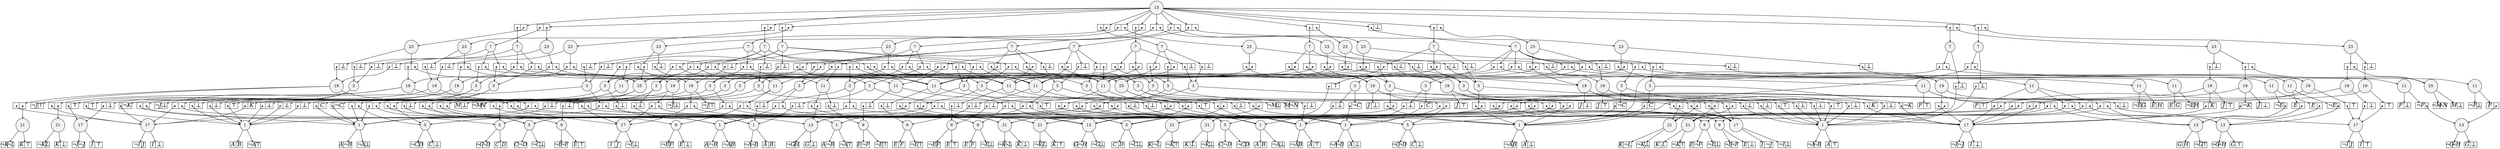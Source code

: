 
digraph sdd {

overlap=false

{rank=same; n822 n817 n844 }
{rank=same; n22739 n22738 n22737 n22736 n18453 n18452 n18451 n18450 n18436 n18435 n18434 n18433 n962 n960 }
{rank=same; n5769 n954 n6084 n958 n5770 n5767 n6017 n5976 }
{rank=same; n18742 n20781 n18719 n20029 n6080 n6110 n6145 n6169 n18259 n18365 n18268 n18375 n955 n961 n956 n959 }
{rank=same; n702 n715 n703 n716 n704 n709 }
{rank=same; n22743 }
{rank=same; n569 n574 n596 n576 n571 }
{rank=same; n1091 n1088 n1111 n1108 n1133 n1130 n1068 n1065 n660 n665 n20627 n20574 n18650 n18649 n18579 n18430 }
{rank=same; n627 n629 n628 n631 n620 n622 n621 n624 }
{rank=same; n21764 n21767 n21768 n21766 n21771 n21774 n18618 n18619 n21775 n21776 n18622 n18623 n949 n950 n22741 }
{rank=same; n136 n132 n742 n135 n133 n741 }
{rank=same; n407 n399 n21763 n406 n400 n21765 n21560 n21770 n409 n401 n21769 n408 n402 n21773 n21563 n21772 n211 n247 n18615 n207 n251 n16605 n376 n375 n190 n191 n379 n378 }
{rank=same; n370 n377 n21548 n17385 n372 n374 n380 n368 n74 n114 }

n822 [label= "25",style=filled,fillcolor=gray95,shape=circle,height=.25,width=.25]; 
n822e0
      [label= "<L>&not;M|<R>N",
      shape=record,
      fontsize=20,
      fontname="Times-Italic",
      fillcolor=white,
      style=filled,
      fixedsize=true,
      height=.30, 
      width=.65];

n822->n822e0 [arrowsize=.50];
n822e1
      [label= "<L>M|<R>&#8869;",
      shape=record,
      fontsize=20,
      fontname="Times-Italic",
      fillcolor=white,
      style=filled,
      fixedsize=true,
      height=.30, 
      width=.65];

n822->n822e1 [arrowsize=.50];
n817 [label= "25",style=filled,fillcolor=gray95,shape=circle,height=.25,width=.25]; 
n817e0
      [label= "<L>M|<R>&not;N",
      shape=record,
      fontsize=20,
      fontname="Times-Italic",
      fillcolor=white,
      style=filled,
      fixedsize=true,
      height=.30, 
      width=.65];

n817->n817e0 [arrowsize=.50];
n817e1
      [label= "<L>&not;M|<R>&#8869;",
      shape=record,
      fontsize=20,
      fontname="Times-Italic",
      fillcolor=white,
      style=filled,
      fixedsize=true,
      height=.30, 
      width=.65];

n817->n817e1 [arrowsize=.50];
n844 [label= "25",style=filled,fillcolor=gray95,shape=circle,height=.25,width=.25]; 
n844e0
      [label= "<L>&not;M|<R>&not;N",
      shape=record,
      fontsize=20,
      fontname="Times-Italic",
      fillcolor=white,
      style=filled,
      fixedsize=true,
      height=.30, 
      width=.65];

n844->n844e0 [arrowsize=.50];
n844e1
      [label= "<L>M|<R>&#8869;",
      shape=record,
      fontsize=20,
      fontname="Times-Italic",
      fillcolor=white,
      style=filled,
      fixedsize=true,
      height=.30, 
      width=.65];

n844->n844e1 [arrowsize=.50];
n22739 [label= "23",style=filled,fillcolor=gray95,shape=circle,height=.25,width=.25]; 
n22739e0
      [label= "<L>|<R>",
      shape=record,
      fontsize=20,
      fontname="Times-Italic",
      fillcolor=white,
      style=filled,
      fixedsize=true,
      height=.30, 
      width=.65];

n22739->n22739e0 [arrowsize=.50];
n22739e0:L:c->n18742 [arrowsize=.50,tailclip=false,arrowtail=dot,dir=both];
n22739e0:R:c->n822 [arrowsize=.50,tailclip=false,arrowtail=dot,dir=both];
n22739e1
      [label= "<L>|<R>&#8869;",
      shape=record,
      fontsize=20,
      fontname="Times-Italic",
      fillcolor=white,
      style=filled,
      fixedsize=true,
      height=.30, 
      width=.65];

n22739->n22739e1 [arrowsize=.50];
n22739e1:L:c->n20781 [arrowsize=.50,tailclip=false,arrowtail=dot,dir=both];
n22738 [label= "23",style=filled,fillcolor=gray95,shape=circle,height=.25,width=.25]; 
n22738e0
      [label= "<L>|<R>",
      shape=record,
      fontsize=20,
      fontname="Times-Italic",
      fillcolor=white,
      style=filled,
      fixedsize=true,
      height=.30, 
      width=.65];

n22738->n22738e0 [arrowsize=.50];
n22738e0:L:c->n18719 [arrowsize=.50,tailclip=false,arrowtail=dot,dir=both];
n22738e0:R:c->n822 [arrowsize=.50,tailclip=false,arrowtail=dot,dir=both];
n22738e1
      [label= "<L>|<R>&#8869;",
      shape=record,
      fontsize=20,
      fontname="Times-Italic",
      fillcolor=white,
      style=filled,
      fixedsize=true,
      height=.30, 
      width=.65];

n22738->n22738e1 [arrowsize=.50];
n22738e1:L:c->n20029 [arrowsize=.50,tailclip=false,arrowtail=dot,dir=both];
n22737 [label= "23",style=filled,fillcolor=gray95,shape=circle,height=.25,width=.25]; 
n22737e0
      [label= "<L>|<R>",
      shape=record,
      fontsize=20,
      fontname="Times-Italic",
      fillcolor=white,
      style=filled,
      fixedsize=true,
      height=.30, 
      width=.65];

n22737->n22737e0 [arrowsize=.50];
n22737e0:L:c->n18742 [arrowsize=.50,tailclip=false,arrowtail=dot,dir=both];
n22737e0:R:c->n817 [arrowsize=.50,tailclip=false,arrowtail=dot,dir=both];
n22737e1
      [label= "<L>|<R>&#8869;",
      shape=record,
      fontsize=20,
      fontname="Times-Italic",
      fillcolor=white,
      style=filled,
      fixedsize=true,
      height=.30, 
      width=.65];

n22737->n22737e1 [arrowsize=.50];
n22737e1:L:c->n20781 [arrowsize=.50,tailclip=false,arrowtail=dot,dir=both];
n22736 [label= "23",style=filled,fillcolor=gray95,shape=circle,height=.25,width=.25]; 
n22736e0
      [label= "<L>|<R>",
      shape=record,
      fontsize=20,
      fontname="Times-Italic",
      fillcolor=white,
      style=filled,
      fixedsize=true,
      height=.30, 
      width=.65];

n22736->n22736e0 [arrowsize=.50];
n22736e0:L:c->n18719 [arrowsize=.50,tailclip=false,arrowtail=dot,dir=both];
n22736e0:R:c->n817 [arrowsize=.50,tailclip=false,arrowtail=dot,dir=both];
n22736e1
      [label= "<L>|<R>&#8869;",
      shape=record,
      fontsize=20,
      fontname="Times-Italic",
      fillcolor=white,
      style=filled,
      fixedsize=true,
      height=.30, 
      width=.65];

n22736->n22736e1 [arrowsize=.50];
n22736e1:L:c->n20029 [arrowsize=.50,tailclip=false,arrowtail=dot,dir=both];
n18453 [label= "23",style=filled,fillcolor=gray95,shape=circle,height=.25,width=.25]; 
n18453e0
      [label= "<L>|<R>",
      shape=record,
      fontsize=20,
      fontname="Times-Italic",
      fillcolor=white,
      style=filled,
      fixedsize=true,
      height=.30, 
      width=.65];

n18453->n18453e0 [arrowsize=.50];
n18453e0:L:c->n6080 [arrowsize=.50,tailclip=false,arrowtail=dot,dir=both];
n18453e0:R:c->n822 [arrowsize=.50,tailclip=false,arrowtail=dot,dir=both];
n18453e1
      [label= "<L>|<R>&#8869;",
      shape=record,
      fontsize=20,
      fontname="Times-Italic",
      fillcolor=white,
      style=filled,
      fixedsize=true,
      height=.30, 
      width=.65];

n18453->n18453e1 [arrowsize=.50];
n18453e1:L:c->n6110 [arrowsize=.50,tailclip=false,arrowtail=dot,dir=both];
n18452 [label= "23",style=filled,fillcolor=gray95,shape=circle,height=.25,width=.25]; 
n18452e0
      [label= "<L>|<R>",
      shape=record,
      fontsize=20,
      fontname="Times-Italic",
      fillcolor=white,
      style=filled,
      fixedsize=true,
      height=.30, 
      width=.65];

n18452->n18452e0 [arrowsize=.50];
n18452e0:L:c->n6145 [arrowsize=.50,tailclip=false,arrowtail=dot,dir=both];
n18452e0:R:c->n822 [arrowsize=.50,tailclip=false,arrowtail=dot,dir=both];
n18452e1
      [label= "<L>|<R>&#8869;",
      shape=record,
      fontsize=20,
      fontname="Times-Italic",
      fillcolor=white,
      style=filled,
      fixedsize=true,
      height=.30, 
      width=.65];

n18452->n18452e1 [arrowsize=.50];
n18452e1:L:c->n6169 [arrowsize=.50,tailclip=false,arrowtail=dot,dir=both];
n18451 [label= "23",style=filled,fillcolor=gray95,shape=circle,height=.25,width=.25]; 
n18451e0
      [label= "<L>|<R>",
      shape=record,
      fontsize=20,
      fontname="Times-Italic",
      fillcolor=white,
      style=filled,
      fixedsize=true,
      height=.30, 
      width=.65];

n18451->n18451e0 [arrowsize=.50];
n18451e0:L:c->n18259 [arrowsize=.50,tailclip=false,arrowtail=dot,dir=both];
n18451e0:R:c->n822 [arrowsize=.50,tailclip=false,arrowtail=dot,dir=both];
n18451e1
      [label= "<L>|<R>&#8869;",
      shape=record,
      fontsize=20,
      fontname="Times-Italic",
      fillcolor=white,
      style=filled,
      fixedsize=true,
      height=.30, 
      width=.65];

n18451->n18451e1 [arrowsize=.50];
n18451e1:L:c->n18365 [arrowsize=.50,tailclip=false,arrowtail=dot,dir=both];
n18450 [label= "23",style=filled,fillcolor=gray95,shape=circle,height=.25,width=.25]; 
n18450e0
      [label= "<L>|<R>",
      shape=record,
      fontsize=20,
      fontname="Times-Italic",
      fillcolor=white,
      style=filled,
      fixedsize=true,
      height=.30, 
      width=.65];

n18450->n18450e0 [arrowsize=.50];
n18450e0:L:c->n18268 [arrowsize=.50,tailclip=false,arrowtail=dot,dir=both];
n18450e0:R:c->n822 [arrowsize=.50,tailclip=false,arrowtail=dot,dir=both];
n18450e1
      [label= "<L>|<R>&#8869;",
      shape=record,
      fontsize=20,
      fontname="Times-Italic",
      fillcolor=white,
      style=filled,
      fixedsize=true,
      height=.30, 
      width=.65];

n18450->n18450e1 [arrowsize=.50];
n18450e1:L:c->n18375 [arrowsize=.50,tailclip=false,arrowtail=dot,dir=both];
n18436 [label= "23",style=filled,fillcolor=gray95,shape=circle,height=.25,width=.25]; 
n18436e0
      [label= "<L>|<R>",
      shape=record,
      fontsize=20,
      fontname="Times-Italic",
      fillcolor=white,
      style=filled,
      fixedsize=true,
      height=.30, 
      width=.65];

n18436->n18436e0 [arrowsize=.50];
n18436e0:L:c->n6080 [arrowsize=.50,tailclip=false,arrowtail=dot,dir=both];
n18436e0:R:c->n817 [arrowsize=.50,tailclip=false,arrowtail=dot,dir=both];
n18436e1
      [label= "<L>|<R>&#8869;",
      shape=record,
      fontsize=20,
      fontname="Times-Italic",
      fillcolor=white,
      style=filled,
      fixedsize=true,
      height=.30, 
      width=.65];

n18436->n18436e1 [arrowsize=.50];
n18436e1:L:c->n6110 [arrowsize=.50,tailclip=false,arrowtail=dot,dir=both];
n18435 [label= "23",style=filled,fillcolor=gray95,shape=circle,height=.25,width=.25]; 
n18435e0
      [label= "<L>|<R>",
      shape=record,
      fontsize=20,
      fontname="Times-Italic",
      fillcolor=white,
      style=filled,
      fixedsize=true,
      height=.30, 
      width=.65];

n18435->n18435e0 [arrowsize=.50];
n18435e0:L:c->n6145 [arrowsize=.50,tailclip=false,arrowtail=dot,dir=both];
n18435e0:R:c->n817 [arrowsize=.50,tailclip=false,arrowtail=dot,dir=both];
n18435e1
      [label= "<L>|<R>&#8869;",
      shape=record,
      fontsize=20,
      fontname="Times-Italic",
      fillcolor=white,
      style=filled,
      fixedsize=true,
      height=.30, 
      width=.65];

n18435->n18435e1 [arrowsize=.50];
n18435e1:L:c->n6169 [arrowsize=.50,tailclip=false,arrowtail=dot,dir=both];
n18434 [label= "23",style=filled,fillcolor=gray95,shape=circle,height=.25,width=.25]; 
n18434e0
      [label= "<L>|<R>",
      shape=record,
      fontsize=20,
      fontname="Times-Italic",
      fillcolor=white,
      style=filled,
      fixedsize=true,
      height=.30, 
      width=.65];

n18434->n18434e0 [arrowsize=.50];
n18434e0:L:c->n18259 [arrowsize=.50,tailclip=false,arrowtail=dot,dir=both];
n18434e0:R:c->n817 [arrowsize=.50,tailclip=false,arrowtail=dot,dir=both];
n18434e1
      [label= "<L>|<R>&#8869;",
      shape=record,
      fontsize=20,
      fontname="Times-Italic",
      fillcolor=white,
      style=filled,
      fixedsize=true,
      height=.30, 
      width=.65];

n18434->n18434e1 [arrowsize=.50];
n18434e1:L:c->n18365 [arrowsize=.50,tailclip=false,arrowtail=dot,dir=both];
n18433 [label= "23",style=filled,fillcolor=gray95,shape=circle,height=.25,width=.25]; 
n18433e0
      [label= "<L>|<R>",
      shape=record,
      fontsize=20,
      fontname="Times-Italic",
      fillcolor=white,
      style=filled,
      fixedsize=true,
      height=.30, 
      width=.65];

n18433->n18433e0 [arrowsize=.50];
n18433e0:L:c->n18268 [arrowsize=.50,tailclip=false,arrowtail=dot,dir=both];
n18433e0:R:c->n817 [arrowsize=.50,tailclip=false,arrowtail=dot,dir=both];
n18433e1
      [label= "<L>|<R>&#8869;",
      shape=record,
      fontsize=20,
      fontname="Times-Italic",
      fillcolor=white,
      style=filled,
      fixedsize=true,
      height=.30, 
      width=.65];

n18433->n18433e1 [arrowsize=.50];
n18433e1:L:c->n18375 [arrowsize=.50,tailclip=false,arrowtail=dot,dir=both];
n962 [label= "23",style=filled,fillcolor=gray95,shape=circle,height=.25,width=.25]; 
n962e0
      [label= "<L>|<R>",
      shape=record,
      fontsize=20,
      fontname="Times-Italic",
      fillcolor=white,
      style=filled,
      fixedsize=true,
      height=.30, 
      width=.65];

n962->n962e0 [arrowsize=.50];
n962e0:L:c->n955 [arrowsize=.50,tailclip=false,arrowtail=dot,dir=both];
n962e0:R:c->n844 [arrowsize=.50,tailclip=false,arrowtail=dot,dir=both];
n962e1
      [label= "<L>|<R>&#8869;",
      shape=record,
      fontsize=20,
      fontname="Times-Italic",
      fillcolor=white,
      style=filled,
      fixedsize=true,
      height=.30, 
      width=.65];

n962->n962e1 [arrowsize=.50];
n962e1:L:c->n961 [arrowsize=.50,tailclip=false,arrowtail=dot,dir=both];
n960 [label= "23",style=filled,fillcolor=gray95,shape=circle,height=.25,width=.25]; 
n960e0
      [label= "<L>|<R>",
      shape=record,
      fontsize=20,
      fontname="Times-Italic",
      fillcolor=white,
      style=filled,
      fixedsize=true,
      height=.30, 
      width=.65];

n960->n960e0 [arrowsize=.50];
n960e0:L:c->n956 [arrowsize=.50,tailclip=false,arrowtail=dot,dir=both];
n960e0:R:c->n844 [arrowsize=.50,tailclip=false,arrowtail=dot,dir=both];
n960e1
      [label= "<L>|<R>&#8869;",
      shape=record,
      fontsize=20,
      fontname="Times-Italic",
      fillcolor=white,
      style=filled,
      fixedsize=true,
      height=.30, 
      width=.65];

n960->n960e1 [arrowsize=.50];
n960e1:L:c->n959 [arrowsize=.50,tailclip=false,arrowtail=dot,dir=both];
n5769 [label= "21",style=filled,fillcolor=gray95,shape=circle,height=.25,width=.25]; 
n5769e0
      [label= "<L>&not;K|<R>L",
      shape=record,
      fontsize=20,
      fontname="Times-Italic",
      fillcolor=white,
      style=filled,
      fixedsize=true,
      height=.30, 
      width=.65];

n5769->n5769e0 [arrowsize=.50];
n5769e1
      [label= "<L>K|<R>&#8869;",
      shape=record,
      fontsize=20,
      fontname="Times-Italic",
      fillcolor=white,
      style=filled,
      fixedsize=true,
      height=.30, 
      width=.65];

n5769->n5769e1 [arrowsize=.50];
n954 [label= "21",style=filled,fillcolor=gray95,shape=circle,height=.25,width=.25]; 
n954e0
      [label= "<L>&not;K|<R>&not;L",
      shape=record,
      fontsize=20,
      fontname="Times-Italic",
      fillcolor=white,
      style=filled,
      fixedsize=true,
      height=.30, 
      width=.65];

n954->n954e0 [arrowsize=.50];
n954e1
      [label= "<L>K|<R>&#8869;",
      shape=record,
      fontsize=20,
      fontname="Times-Italic",
      fillcolor=white,
      style=filled,
      fixedsize=true,
      height=.30, 
      width=.65];

n954->n954e1 [arrowsize=.50];
n6084 [label= "21",style=filled,fillcolor=gray95,shape=circle,height=.25,width=.25]; 
n6084e0
      [label= "<L>&not;K|<R>&not;L",
      shape=record,
      fontsize=20,
      fontname="Times-Italic",
      fillcolor=white,
      style=filled,
      fixedsize=true,
      height=.30, 
      width=.65];

n6084->n6084e0 [arrowsize=.50];
n6084e1
      [label= "<L>K|<R>&#8868;",
      shape=record,
      fontsize=20,
      fontname="Times-Italic",
      fillcolor=white,
      style=filled,
      fixedsize=true,
      height=.30, 
      width=.65];

n6084->n6084e1 [arrowsize=.50];
n958 [label= "21",style=filled,fillcolor=gray95,shape=circle,height=.25,width=.25]; 
n958e0
      [label= "<L>&not;K|<R>L",
      shape=record,
      fontsize=20,
      fontname="Times-Italic",
      fillcolor=white,
      style=filled,
      fixedsize=true,
      height=.30, 
      width=.65];

n958->n958e0 [arrowsize=.50];
n958e1
      [label= "<L>K|<R>&#8868;",
      shape=record,
      fontsize=20,
      fontname="Times-Italic",
      fillcolor=white,
      style=filled,
      fixedsize=true,
      height=.30, 
      width=.65];

n958->n958e1 [arrowsize=.50];
n5770 [label= "21",style=filled,fillcolor=gray95,shape=circle,height=.25,width=.25]; 
n5770e0
      [label= "<L>K|<R>L",
      shape=record,
      fontsize=20,
      fontname="Times-Italic",
      fillcolor=white,
      style=filled,
      fixedsize=true,
      height=.30, 
      width=.65];

n5770->n5770e0 [arrowsize=.50];
n5770e1
      [label= "<L>&not;K|<R>&#8869;",
      shape=record,
      fontsize=20,
      fontname="Times-Italic",
      fillcolor=white,
      style=filled,
      fixedsize=true,
      height=.30, 
      width=.65];

n5770->n5770e1 [arrowsize=.50];
n5767 [label= "21",style=filled,fillcolor=gray95,shape=circle,height=.25,width=.25]; 
n5767e0
      [label= "<L>K|<R>&not;L",
      shape=record,
      fontsize=20,
      fontname="Times-Italic",
      fillcolor=white,
      style=filled,
      fixedsize=true,
      height=.30, 
      width=.65];

n5767->n5767e0 [arrowsize=.50];
n5767e1
      [label= "<L>&not;K|<R>&#8869;",
      shape=record,
      fontsize=20,
      fontname="Times-Italic",
      fillcolor=white,
      style=filled,
      fixedsize=true,
      height=.30, 
      width=.65];

n5767->n5767e1 [arrowsize=.50];
n6017 [label= "21",style=filled,fillcolor=gray95,shape=circle,height=.25,width=.25]; 
n6017e0
      [label= "<L>K|<R>L",
      shape=record,
      fontsize=20,
      fontname="Times-Italic",
      fillcolor=white,
      style=filled,
      fixedsize=true,
      height=.30, 
      width=.65];

n6017->n6017e0 [arrowsize=.50];
n6017e1
      [label= "<L>&not;K|<R>&#8868;",
      shape=record,
      fontsize=20,
      fontname="Times-Italic",
      fillcolor=white,
      style=filled,
      fixedsize=true,
      height=.30, 
      width=.65];

n6017->n6017e1 [arrowsize=.50];
n5976 [label= "21",style=filled,fillcolor=gray95,shape=circle,height=.25,width=.25]; 
n5976e0
      [label= "<L>K|<R>&not;L",
      shape=record,
      fontsize=20,
      fontname="Times-Italic",
      fillcolor=white,
      style=filled,
      fixedsize=true,
      height=.30, 
      width=.65];

n5976->n5976e0 [arrowsize=.50];
n5976e1
      [label= "<L>&not;K|<R>&#8868;",
      shape=record,
      fontsize=20,
      fontname="Times-Italic",
      fillcolor=white,
      style=filled,
      fixedsize=true,
      height=.30, 
      width=.65];

n5976->n5976e1 [arrowsize=.50];
n18742 [label= "19",style=filled,fillcolor=gray95,shape=circle,height=.25,width=.25]; 
n18742e0
      [label= "<L>|<R>",
      shape=record,
      fontsize=20,
      fontname="Times-Italic",
      fillcolor=white,
      style=filled,
      fixedsize=true,
      height=.30, 
      width=.65];

n18742->n18742e0 [arrowsize=.50];
n18742e0:L:c->n702 [arrowsize=.50,tailclip=false,arrowtail=dot,dir=both];
n18742e0:R:c->n5769 [arrowsize=.50,tailclip=false,arrowtail=dot,dir=both];
n18742e1
      [label= "<L>|<R>",
      shape=record,
      fontsize=20,
      fontname="Times-Italic",
      fillcolor=white,
      style=filled,
      fixedsize=true,
      height=.30, 
      width=.65];

n18742->n18742e1 [arrowsize=.50];
n18742e1:L:c->n715 [arrowsize=.50,tailclip=false,arrowtail=dot,dir=both];
n18742e1:R:c->n954 [arrowsize=.50,tailclip=false,arrowtail=dot,dir=both];
n18742e2
      [label= "<L>&not;J|<R>&#8869;",
      shape=record,
      fontsize=20,
      fontname="Times-Italic",
      fillcolor=white,
      style=filled,
      fixedsize=true,
      height=.30, 
      width=.65];

n18742->n18742e2 [arrowsize=.50];
n20781 [label= "19",style=filled,fillcolor=gray95,shape=circle,height=.25,width=.25]; 
n20781e0
      [label= "<L>|<R>",
      shape=record,
      fontsize=20,
      fontname="Times-Italic",
      fillcolor=white,
      style=filled,
      fixedsize=true,
      height=.30, 
      width=.65];

n20781->n20781e0 [arrowsize=.50];
n20781e0:L:c->n702 [arrowsize=.50,tailclip=false,arrowtail=dot,dir=both];
n20781e0:R:c->n6084 [arrowsize=.50,tailclip=false,arrowtail=dot,dir=both];
n20781e1
      [label= "<L>|<R>",
      shape=record,
      fontsize=20,
      fontname="Times-Italic",
      fillcolor=white,
      style=filled,
      fixedsize=true,
      height=.30, 
      width=.65];

n20781->n20781e1 [arrowsize=.50];
n20781e1:L:c->n715 [arrowsize=.50,tailclip=false,arrowtail=dot,dir=both];
n20781e1:R:c->n958 [arrowsize=.50,tailclip=false,arrowtail=dot,dir=both];
n20781e2
      [label= "<L>&not;J|<R>&#8868;",
      shape=record,
      fontsize=20,
      fontname="Times-Italic",
      fillcolor=white,
      style=filled,
      fixedsize=true,
      height=.30, 
      width=.65];

n20781->n20781e2 [arrowsize=.50];
n18719 [label= "19",style=filled,fillcolor=gray95,shape=circle,height=.25,width=.25]; 
n18719e0
      [label= "<L>|<R>",
      shape=record,
      fontsize=20,
      fontname="Times-Italic",
      fillcolor=white,
      style=filled,
      fixedsize=true,
      height=.30, 
      width=.65];

n18719->n18719e0 [arrowsize=.50];
n18719e0:L:c->n703 [arrowsize=.50,tailclip=false,arrowtail=dot,dir=both];
n18719e0:R:c->n5770 [arrowsize=.50,tailclip=false,arrowtail=dot,dir=both];
n18719e1
      [label= "<L>|<R>",
      shape=record,
      fontsize=20,
      fontname="Times-Italic",
      fillcolor=white,
      style=filled,
      fixedsize=true,
      height=.30, 
      width=.65];

n18719->n18719e1 [arrowsize=.50];
n18719e1:L:c->n716 [arrowsize=.50,tailclip=false,arrowtail=dot,dir=both];
n18719e1:R:c->n5767 [arrowsize=.50,tailclip=false,arrowtail=dot,dir=both];
n18719e2
      [label= "<L>J|<R>&#8869;",
      shape=record,
      fontsize=20,
      fontname="Times-Italic",
      fillcolor=white,
      style=filled,
      fixedsize=true,
      height=.30, 
      width=.65];

n18719->n18719e2 [arrowsize=.50];
n20029 [label= "19",style=filled,fillcolor=gray95,shape=circle,height=.25,width=.25]; 
n20029e0
      [label= "<L>|<R>",
      shape=record,
      fontsize=20,
      fontname="Times-Italic",
      fillcolor=white,
      style=filled,
      fixedsize=true,
      height=.30, 
      width=.65];

n20029->n20029e0 [arrowsize=.50];
n20029e0:L:c->n716 [arrowsize=.50,tailclip=false,arrowtail=dot,dir=both];
n20029e0:R:c->n6017 [arrowsize=.50,tailclip=false,arrowtail=dot,dir=both];
n20029e1
      [label= "<L>|<R>",
      shape=record,
      fontsize=20,
      fontname="Times-Italic",
      fillcolor=white,
      style=filled,
      fixedsize=true,
      height=.30, 
      width=.65];

n20029->n20029e1 [arrowsize=.50];
n20029e1:L:c->n703 [arrowsize=.50,tailclip=false,arrowtail=dot,dir=both];
n20029e1:R:c->n5976 [arrowsize=.50,tailclip=false,arrowtail=dot,dir=both];
n20029e2
      [label= "<L>J|<R>&#8868;",
      shape=record,
      fontsize=20,
      fontname="Times-Italic",
      fillcolor=white,
      style=filled,
      fixedsize=true,
      height=.30, 
      width=.65];

n20029->n20029e2 [arrowsize=.50];
n6080 [label= "19",style=filled,fillcolor=gray95,shape=circle,height=.25,width=.25]; 
n6080e0
      [label= "<L>|<R>",
      shape=record,
      fontsize=20,
      fontname="Times-Italic",
      fillcolor=white,
      style=filled,
      fixedsize=true,
      height=.30, 
      width=.65];

n6080->n6080e0 [arrowsize=.50];
n6080e0:L:c->n702 [arrowsize=.50,tailclip=false,arrowtail=dot,dir=both];
n6080e0:R:c->n954 [arrowsize=.50,tailclip=false,arrowtail=dot,dir=both];
n6080e1
      [label= "<L>|<R>&#8869;",
      shape=record,
      fontsize=20,
      fontname="Times-Italic",
      fillcolor=white,
      style=filled,
      fixedsize=true,
      height=.30, 
      width=.65];

n6080->n6080e1 [arrowsize=.50];
n6080e1:L:c->n704 [arrowsize=.50,tailclip=false,arrowtail=dot,dir=both];
n6110 [label= "19",style=filled,fillcolor=gray95,shape=circle,height=.25,width=.25]; 
n6110e0
      [label= "<L>|<R>",
      shape=record,
      fontsize=20,
      fontname="Times-Italic",
      fillcolor=white,
      style=filled,
      fixedsize=true,
      height=.30, 
      width=.65];

n6110->n6110e0 [arrowsize=.50];
n6110e0:L:c->n702 [arrowsize=.50,tailclip=false,arrowtail=dot,dir=both];
n6110e0:R:c->n958 [arrowsize=.50,tailclip=false,arrowtail=dot,dir=both];
n6110e1
      [label= "<L>|<R>&#8868;",
      shape=record,
      fontsize=20,
      fontname="Times-Italic",
      fillcolor=white,
      style=filled,
      fixedsize=true,
      height=.30, 
      width=.65];

n6110->n6110e1 [arrowsize=.50];
n6110e1:L:c->n704 [arrowsize=.50,tailclip=false,arrowtail=dot,dir=both];
n6145 [label= "19",style=filled,fillcolor=gray95,shape=circle,height=.25,width=.25]; 
n6145e0
      [label= "<L>|<R>",
      shape=record,
      fontsize=20,
      fontname="Times-Italic",
      fillcolor=white,
      style=filled,
      fixedsize=true,
      height=.30, 
      width=.65];

n6145->n6145e0 [arrowsize=.50];
n6145e0:L:c->n703 [arrowsize=.50,tailclip=false,arrowtail=dot,dir=both];
n6145e0:R:c->n5767 [arrowsize=.50,tailclip=false,arrowtail=dot,dir=both];
n6145e1
      [label= "<L>|<R>&#8869;",
      shape=record,
      fontsize=20,
      fontname="Times-Italic",
      fillcolor=white,
      style=filled,
      fixedsize=true,
      height=.30, 
      width=.65];

n6145->n6145e1 [arrowsize=.50];
n6145e1:L:c->n709 [arrowsize=.50,tailclip=false,arrowtail=dot,dir=both];
n6169 [label= "19",style=filled,fillcolor=gray95,shape=circle,height=.25,width=.25]; 
n6169e0
      [label= "<L>|<R>",
      shape=record,
      fontsize=20,
      fontname="Times-Italic",
      fillcolor=white,
      style=filled,
      fixedsize=true,
      height=.30, 
      width=.65];

n6169->n6169e0 [arrowsize=.50];
n6169e0:L:c->n703 [arrowsize=.50,tailclip=false,arrowtail=dot,dir=both];
n6169e0:R:c->n6017 [arrowsize=.50,tailclip=false,arrowtail=dot,dir=both];
n6169e1
      [label= "<L>|<R>&#8868;",
      shape=record,
      fontsize=20,
      fontname="Times-Italic",
      fillcolor=white,
      style=filled,
      fixedsize=true,
      height=.30, 
      width=.65];

n6169->n6169e1 [arrowsize=.50];
n6169e1:L:c->n709 [arrowsize=.50,tailclip=false,arrowtail=dot,dir=both];
n18259 [label= "19",style=filled,fillcolor=gray95,shape=circle,height=.25,width=.25]; 
n18259e0
      [label= "<L>|<R>",
      shape=record,
      fontsize=20,
      fontname="Times-Italic",
      fillcolor=white,
      style=filled,
      fixedsize=true,
      height=.30, 
      width=.65];

n18259->n18259e0 [arrowsize=.50];
n18259e0:L:c->n715 [arrowsize=.50,tailclip=false,arrowtail=dot,dir=both];
n18259e0:R:c->n954 [arrowsize=.50,tailclip=false,arrowtail=dot,dir=both];
n18259e1
      [label= "<L>|<R>&not;K",
      shape=record,
      fontsize=20,
      fontname="Times-Italic",
      fillcolor=white,
      style=filled,
      fixedsize=true,
      height=.30, 
      width=.65];

n18259->n18259e1 [arrowsize=.50];
n18259e1:L:c->n702 [arrowsize=.50,tailclip=false,arrowtail=dot,dir=both];
n18259e2
      [label= "<L>&not;J|<R>&#8869;",
      shape=record,
      fontsize=20,
      fontname="Times-Italic",
      fillcolor=white,
      style=filled,
      fixedsize=true,
      height=.30, 
      width=.65];

n18259->n18259e2 [arrowsize=.50];
n18365 [label= "19",style=filled,fillcolor=gray95,shape=circle,height=.25,width=.25]; 
n18365e0
      [label= "<L>|<R>",
      shape=record,
      fontsize=20,
      fontname="Times-Italic",
      fillcolor=white,
      style=filled,
      fixedsize=true,
      height=.30, 
      width=.65];

n18365->n18365e0 [arrowsize=.50];
n18365e0:L:c->n715 [arrowsize=.50,tailclip=false,arrowtail=dot,dir=both];
n18365e0:R:c->n958 [arrowsize=.50,tailclip=false,arrowtail=dot,dir=both];
n18365e1
      [label= "<L>|<R>K",
      shape=record,
      fontsize=20,
      fontname="Times-Italic",
      fillcolor=white,
      style=filled,
      fixedsize=true,
      height=.30, 
      width=.65];

n18365->n18365e1 [arrowsize=.50];
n18365e1:L:c->n702 [arrowsize=.50,tailclip=false,arrowtail=dot,dir=both];
n18365e2
      [label= "<L>&not;J|<R>&#8868;",
      shape=record,
      fontsize=20,
      fontname="Times-Italic",
      fillcolor=white,
      style=filled,
      fixedsize=true,
      height=.30, 
      width=.65];

n18365->n18365e2 [arrowsize=.50];
n18268 [label= "19",style=filled,fillcolor=gray95,shape=circle,height=.25,width=.25]; 
n18268e0
      [label= "<L>|<R>",
      shape=record,
      fontsize=20,
      fontname="Times-Italic",
      fillcolor=white,
      style=filled,
      fixedsize=true,
      height=.30, 
      width=.65];

n18268->n18268e0 [arrowsize=.50];
n18268e0:L:c->n716 [arrowsize=.50,tailclip=false,arrowtail=dot,dir=both];
n18268e0:R:c->n5767 [arrowsize=.50,tailclip=false,arrowtail=dot,dir=both];
n18268e1
      [label= "<L>|<R>K",
      shape=record,
      fontsize=20,
      fontname="Times-Italic",
      fillcolor=white,
      style=filled,
      fixedsize=true,
      height=.30, 
      width=.65];

n18268->n18268e1 [arrowsize=.50];
n18268e1:L:c->n703 [arrowsize=.50,tailclip=false,arrowtail=dot,dir=both];
n18268e2
      [label= "<L>J|<R>&#8869;",
      shape=record,
      fontsize=20,
      fontname="Times-Italic",
      fillcolor=white,
      style=filled,
      fixedsize=true,
      height=.30, 
      width=.65];

n18268->n18268e2 [arrowsize=.50];
n18375 [label= "19",style=filled,fillcolor=gray95,shape=circle,height=.25,width=.25]; 
n18375e0
      [label= "<L>|<R>",
      shape=record,
      fontsize=20,
      fontname="Times-Italic",
      fillcolor=white,
      style=filled,
      fixedsize=true,
      height=.30, 
      width=.65];

n18375->n18375e0 [arrowsize=.50];
n18375e0:L:c->n716 [arrowsize=.50,tailclip=false,arrowtail=dot,dir=both];
n18375e0:R:c->n6017 [arrowsize=.50,tailclip=false,arrowtail=dot,dir=both];
n18375e1
      [label= "<L>|<R>&not;K",
      shape=record,
      fontsize=20,
      fontname="Times-Italic",
      fillcolor=white,
      style=filled,
      fixedsize=true,
      height=.30, 
      width=.65];

n18375->n18375e1 [arrowsize=.50];
n18375e1:L:c->n703 [arrowsize=.50,tailclip=false,arrowtail=dot,dir=both];
n18375e2
      [label= "<L>J|<R>&#8868;",
      shape=record,
      fontsize=20,
      fontname="Times-Italic",
      fillcolor=white,
      style=filled,
      fixedsize=true,
      height=.30, 
      width=.65];

n18375->n18375e2 [arrowsize=.50];
n955 [label= "19",style=filled,fillcolor=gray95,shape=circle,height=.25,width=.25]; 
n955e0
      [label= "<L>|<R>",
      shape=record,
      fontsize=20,
      fontname="Times-Italic",
      fillcolor=white,
      style=filled,
      fixedsize=true,
      height=.30, 
      width=.65];

n955->n955e0 [arrowsize=.50];
n955e0:L:c->n716 [arrowsize=.50,tailclip=false,arrowtail=dot,dir=both];
n955e0:R:c->n954 [arrowsize=.50,tailclip=false,arrowtail=dot,dir=both];
n955e1
      [label= "<L>|<R>&not;K",
      shape=record,
      fontsize=20,
      fontname="Times-Italic",
      fillcolor=white,
      style=filled,
      fixedsize=true,
      height=.30, 
      width=.65];

n955->n955e1 [arrowsize=.50];
n955e1:L:c->n703 [arrowsize=.50,tailclip=false,arrowtail=dot,dir=both];
n955e2
      [label= "<L>J|<R>&#8869;",
      shape=record,
      fontsize=20,
      fontname="Times-Italic",
      fillcolor=white,
      style=filled,
      fixedsize=true,
      height=.30, 
      width=.65];

n955->n955e2 [arrowsize=.50];
n961 [label= "19",style=filled,fillcolor=gray95,shape=circle,height=.25,width=.25]; 
n961e0
      [label= "<L>|<R>",
      shape=record,
      fontsize=20,
      fontname="Times-Italic",
      fillcolor=white,
      style=filled,
      fixedsize=true,
      height=.30, 
      width=.65];

n961->n961e0 [arrowsize=.50];
n961e0:L:c->n716 [arrowsize=.50,tailclip=false,arrowtail=dot,dir=both];
n961e0:R:c->n958 [arrowsize=.50,tailclip=false,arrowtail=dot,dir=both];
n961e1
      [label= "<L>|<R>K",
      shape=record,
      fontsize=20,
      fontname="Times-Italic",
      fillcolor=white,
      style=filled,
      fixedsize=true,
      height=.30, 
      width=.65];

n961->n961e1 [arrowsize=.50];
n961e1:L:c->n703 [arrowsize=.50,tailclip=false,arrowtail=dot,dir=both];
n961e2
      [label= "<L>J|<R>&#8868;",
      shape=record,
      fontsize=20,
      fontname="Times-Italic",
      fillcolor=white,
      style=filled,
      fixedsize=true,
      height=.30, 
      width=.65];

n961->n961e2 [arrowsize=.50];
n956 [label= "19",style=filled,fillcolor=gray95,shape=circle,height=.25,width=.25]; 
n956e0
      [label= "<L>|<R>",
      shape=record,
      fontsize=20,
      fontname="Times-Italic",
      fillcolor=white,
      style=filled,
      fixedsize=true,
      height=.30, 
      width=.65];

n956->n956e0 [arrowsize=.50];
n956e0:L:c->n703 [arrowsize=.50,tailclip=false,arrowtail=dot,dir=both];
n956e0:R:c->n954 [arrowsize=.50,tailclip=false,arrowtail=dot,dir=both];
n956e1
      [label= "<L>|<R>&#8869;",
      shape=record,
      fontsize=20,
      fontname="Times-Italic",
      fillcolor=white,
      style=filled,
      fixedsize=true,
      height=.30, 
      width=.65];

n956->n956e1 [arrowsize=.50];
n956e1:L:c->n709 [arrowsize=.50,tailclip=false,arrowtail=dot,dir=both];
n959 [label= "19",style=filled,fillcolor=gray95,shape=circle,height=.25,width=.25]; 
n959e0
      [label= "<L>|<R>",
      shape=record,
      fontsize=20,
      fontname="Times-Italic",
      fillcolor=white,
      style=filled,
      fixedsize=true,
      height=.30, 
      width=.65];

n959->n959e0 [arrowsize=.50];
n959e0:L:c->n703 [arrowsize=.50,tailclip=false,arrowtail=dot,dir=both];
n959e0:R:c->n958 [arrowsize=.50,tailclip=false,arrowtail=dot,dir=both];
n959e1
      [label= "<L>|<R>&#8868;",
      shape=record,
      fontsize=20,
      fontname="Times-Italic",
      fillcolor=white,
      style=filled,
      fixedsize=true,
      height=.30, 
      width=.65];

n959->n959e1 [arrowsize=.50];
n959e1:L:c->n709 [arrowsize=.50,tailclip=false,arrowtail=dot,dir=both];
n702 [label= "17",style=filled,fillcolor=gray95,shape=circle,height=.25,width=.25]; 
n702e0
      [label= "<L>&not;I|<R>J",
      shape=record,
      fontsize=20,
      fontname="Times-Italic",
      fillcolor=white,
      style=filled,
      fixedsize=true,
      height=.30, 
      width=.65];

n702->n702e0 [arrowsize=.50];
n702e1
      [label= "<L>I|<R>&#8869;",
      shape=record,
      fontsize=20,
      fontname="Times-Italic",
      fillcolor=white,
      style=filled,
      fixedsize=true,
      height=.30, 
      width=.65];

n702->n702e1 [arrowsize=.50];
n715 [label= "17",style=filled,fillcolor=gray95,shape=circle,height=.25,width=.25]; 
n715e0
      [label= "<L>I|<R>J",
      shape=record,
      fontsize=20,
      fontname="Times-Italic",
      fillcolor=white,
      style=filled,
      fixedsize=true,
      height=.30, 
      width=.65];

n715->n715e0 [arrowsize=.50];
n715e1
      [label= "<L>&not;I|<R>&#8869;",
      shape=record,
      fontsize=20,
      fontname="Times-Italic",
      fillcolor=white,
      style=filled,
      fixedsize=true,
      height=.30, 
      width=.65];

n715->n715e1 [arrowsize=.50];
n703 [label= "17",style=filled,fillcolor=gray95,shape=circle,height=.25,width=.25]; 
n703e0
      [label= "<L>&not;I|<R>&not;J",
      shape=record,
      fontsize=20,
      fontname="Times-Italic",
      fillcolor=white,
      style=filled,
      fixedsize=true,
      height=.30, 
      width=.65];

n703->n703e0 [arrowsize=.50];
n703e1
      [label= "<L>I|<R>&#8869;",
      shape=record,
      fontsize=20,
      fontname="Times-Italic",
      fillcolor=white,
      style=filled,
      fixedsize=true,
      height=.30, 
      width=.65];

n703->n703e1 [arrowsize=.50];
n716 [label= "17",style=filled,fillcolor=gray95,shape=circle,height=.25,width=.25]; 
n716e0
      [label= "<L>I|<R>&not;J",
      shape=record,
      fontsize=20,
      fontname="Times-Italic",
      fillcolor=white,
      style=filled,
      fixedsize=true,
      height=.30, 
      width=.65];

n716->n716e0 [arrowsize=.50];
n716e1
      [label= "<L>&not;I|<R>&#8869;",
      shape=record,
      fontsize=20,
      fontname="Times-Italic",
      fillcolor=white,
      style=filled,
      fixedsize=true,
      height=.30, 
      width=.65];

n716->n716e1 [arrowsize=.50];
n704 [label= "17",style=filled,fillcolor=gray95,shape=circle,height=.25,width=.25]; 
n704e0
      [label= "<L>&not;I|<R>&not;J",
      shape=record,
      fontsize=20,
      fontname="Times-Italic",
      fillcolor=white,
      style=filled,
      fixedsize=true,
      height=.30, 
      width=.65];

n704->n704e0 [arrowsize=.50];
n704e1
      [label= "<L>I|<R>&#8868;",
      shape=record,
      fontsize=20,
      fontname="Times-Italic",
      fillcolor=white,
      style=filled,
      fixedsize=true,
      height=.30, 
      width=.65];

n704->n704e1 [arrowsize=.50];
n709 [label= "17",style=filled,fillcolor=gray95,shape=circle,height=.25,width=.25]; 
n709e0
      [label= "<L>&not;I|<R>J",
      shape=record,
      fontsize=20,
      fontname="Times-Italic",
      fillcolor=white,
      style=filled,
      fixedsize=true,
      height=.30, 
      width=.65];

n709->n709e0 [arrowsize=.50];
n709e1
      [label= "<L>I|<R>&#8868;",
      shape=record,
      fontsize=20,
      fontname="Times-Italic",
      fillcolor=white,
      style=filled,
      fixedsize=true,
      height=.30, 
      width=.65];

n709->n709e1 [arrowsize=.50];
n22743 [label= "15",style=filled,fillcolor=gray95,shape=circle,height=.25,width=.25]; 
n22743e0
      [label= "<L>|<R>",
      shape=record,
      fontsize=20,
      fontname="Times-Italic",
      fillcolor=white,
      style=filled,
      fixedsize=true,
      height=.30, 
      width=.65];

n22743->n22743e0 [arrowsize=.50];
n22743e0:L:c->n21764 [arrowsize=.50,tailclip=false,arrowtail=dot,dir=both];
n22743e0:R:c->n22739 [arrowsize=.50,tailclip=false,arrowtail=dot,dir=both];
n22743e1
      [label= "<L>|<R>",
      shape=record,
      fontsize=20,
      fontname="Times-Italic",
      fillcolor=white,
      style=filled,
      fixedsize=true,
      height=.30, 
      width=.65];

n22743->n22743e1 [arrowsize=.50];
n22743e1:L:c->n21767 [arrowsize=.50,tailclip=false,arrowtail=dot,dir=both];
n22743e1:R:c->n22738 [arrowsize=.50,tailclip=false,arrowtail=dot,dir=both];
n22743e2
      [label= "<L>|<R>",
      shape=record,
      fontsize=20,
      fontname="Times-Italic",
      fillcolor=white,
      style=filled,
      fixedsize=true,
      height=.30, 
      width=.65];

n22743->n22743e2 [arrowsize=.50];
n22743e2:L:c->n21768 [arrowsize=.50,tailclip=false,arrowtail=dot,dir=both];
n22743e2:R:c->n22737 [arrowsize=.50,tailclip=false,arrowtail=dot,dir=both];
n22743e3
      [label= "<L>|<R>",
      shape=record,
      fontsize=20,
      fontname="Times-Italic",
      fillcolor=white,
      style=filled,
      fixedsize=true,
      height=.30, 
      width=.65];

n22743->n22743e3 [arrowsize=.50];
n22743e3:L:c->n21766 [arrowsize=.50,tailclip=false,arrowtail=dot,dir=both];
n22743e3:R:c->n22736 [arrowsize=.50,tailclip=false,arrowtail=dot,dir=both];
n22743e4
      [label= "<L>|<R>",
      shape=record,
      fontsize=20,
      fontname="Times-Italic",
      fillcolor=white,
      style=filled,
      fixedsize=true,
      height=.30, 
      width=.65];

n22743->n22743e4 [arrowsize=.50];
n22743e4:L:c->n21771 [arrowsize=.50,tailclip=false,arrowtail=dot,dir=both];
n22743e4:R:c->n18453 [arrowsize=.50,tailclip=false,arrowtail=dot,dir=both];
n22743e5
      [label= "<L>|<R>",
      shape=record,
      fontsize=20,
      fontname="Times-Italic",
      fillcolor=white,
      style=filled,
      fixedsize=true,
      height=.30, 
      width=.65];

n22743->n22743e5 [arrowsize=.50];
n22743e5:L:c->n21774 [arrowsize=.50,tailclip=false,arrowtail=dot,dir=both];
n22743e5:R:c->n18452 [arrowsize=.50,tailclip=false,arrowtail=dot,dir=both];
n22743e6
      [label= "<L>|<R>",
      shape=record,
      fontsize=20,
      fontname="Times-Italic",
      fillcolor=white,
      style=filled,
      fixedsize=true,
      height=.30, 
      width=.65];

n22743->n22743e6 [arrowsize=.50];
n22743e6:L:c->n18618 [arrowsize=.50,tailclip=false,arrowtail=dot,dir=both];
n22743e6:R:c->n18451 [arrowsize=.50,tailclip=false,arrowtail=dot,dir=both];
n22743e7
      [label= "<L>|<R>",
      shape=record,
      fontsize=20,
      fontname="Times-Italic",
      fillcolor=white,
      style=filled,
      fixedsize=true,
      height=.30, 
      width=.65];

n22743->n22743e7 [arrowsize=.50];
n22743e7:L:c->n18619 [arrowsize=.50,tailclip=false,arrowtail=dot,dir=both];
n22743e7:R:c->n18450 [arrowsize=.50,tailclip=false,arrowtail=dot,dir=both];
n22743e8
      [label= "<L>|<R>",
      shape=record,
      fontsize=20,
      fontname="Times-Italic",
      fillcolor=white,
      style=filled,
      fixedsize=true,
      height=.30, 
      width=.65];

n22743->n22743e8 [arrowsize=.50];
n22743e8:L:c->n21775 [arrowsize=.50,tailclip=false,arrowtail=dot,dir=both];
n22743e8:R:c->n18436 [arrowsize=.50,tailclip=false,arrowtail=dot,dir=both];
n22743e9
      [label= "<L>|<R>",
      shape=record,
      fontsize=20,
      fontname="Times-Italic",
      fillcolor=white,
      style=filled,
      fixedsize=true,
      height=.30, 
      width=.65];

n22743->n22743e9 [arrowsize=.50];
n22743e9:L:c->n21776 [arrowsize=.50,tailclip=false,arrowtail=dot,dir=both];
n22743e9:R:c->n18435 [arrowsize=.50,tailclip=false,arrowtail=dot,dir=both];
n22743e10
      [label= "<L>|<R>",
      shape=record,
      fontsize=20,
      fontname="Times-Italic",
      fillcolor=white,
      style=filled,
      fixedsize=true,
      height=.30, 
      width=.65];

n22743->n22743e10 [arrowsize=.50];
n22743e10:L:c->n18622 [arrowsize=.50,tailclip=false,arrowtail=dot,dir=both];
n22743e10:R:c->n18434 [arrowsize=.50,tailclip=false,arrowtail=dot,dir=both];
n22743e11
      [label= "<L>|<R>",
      shape=record,
      fontsize=20,
      fontname="Times-Italic",
      fillcolor=white,
      style=filled,
      fixedsize=true,
      height=.30, 
      width=.65];

n22743->n22743e11 [arrowsize=.50];
n22743e11:L:c->n18623 [arrowsize=.50,tailclip=false,arrowtail=dot,dir=both];
n22743e11:R:c->n18433 [arrowsize=.50,tailclip=false,arrowtail=dot,dir=both];
n22743e12
      [label= "<L>|<R>",
      shape=record,
      fontsize=20,
      fontname="Times-Italic",
      fillcolor=white,
      style=filled,
      fixedsize=true,
      height=.30, 
      width=.65];

n22743->n22743e12 [arrowsize=.50];
n22743e12:L:c->n949 [arrowsize=.50,tailclip=false,arrowtail=dot,dir=both];
n22743e12:R:c->n962 [arrowsize=.50,tailclip=false,arrowtail=dot,dir=both];
n22743e13
      [label= "<L>|<R>",
      shape=record,
      fontsize=20,
      fontname="Times-Italic",
      fillcolor=white,
      style=filled,
      fixedsize=true,
      height=.30, 
      width=.65];

n22743->n22743e13 [arrowsize=.50];
n22743e13:L:c->n950 [arrowsize=.50,tailclip=false,arrowtail=dot,dir=both];
n22743e13:R:c->n960 [arrowsize=.50,tailclip=false,arrowtail=dot,dir=both];
n22743e14
      [label= "<L>|<R>&#8869;",
      shape=record,
      fontsize=20,
      fontname="Times-Italic",
      fillcolor=white,
      style=filled,
      fixedsize=true,
      height=.30, 
      width=.65];

n22743->n22743e14 [arrowsize=.50];
n22743e14:L:c->n22741 [arrowsize=.50,tailclip=false,arrowtail=dot,dir=both];
n569 [label= "13",style=filled,fillcolor=gray95,shape=circle,height=.25,width=.25]; 
n569e0
      [label= "<L>G|<R>&not;H",
      shape=record,
      fontsize=20,
      fontname="Times-Italic",
      fillcolor=white,
      style=filled,
      fixedsize=true,
      height=.30, 
      width=.65];

n569->n569e0 [arrowsize=.50];
n569e1
      [label= "<L>&not;G|<R>&#8869;",
      shape=record,
      fontsize=20,
      fontname="Times-Italic",
      fillcolor=white,
      style=filled,
      fixedsize=true,
      height=.30, 
      width=.65];

n569->n569e1 [arrowsize=.50];
n574 [label= "13",style=filled,fillcolor=gray95,shape=circle,height=.25,width=.25]; 
n574e0
      [label= "<L>&not;G|<R>H",
      shape=record,
      fontsize=20,
      fontname="Times-Italic",
      fillcolor=white,
      style=filled,
      fixedsize=true,
      height=.30, 
      width=.65];

n574->n574e0 [arrowsize=.50];
n574e1
      [label= "<L>G|<R>&#8869;",
      shape=record,
      fontsize=20,
      fontname="Times-Italic",
      fillcolor=white,
      style=filled,
      fixedsize=true,
      height=.30, 
      width=.65];

n574->n574e1 [arrowsize=.50];
n596 [label= "13",style=filled,fillcolor=gray95,shape=circle,height=.25,width=.25]; 
n596e0
      [label= "<L>&not;G|<R>&not;H",
      shape=record,
      fontsize=20,
      fontname="Times-Italic",
      fillcolor=white,
      style=filled,
      fixedsize=true,
      height=.30, 
      width=.65];

n596->n596e0 [arrowsize=.50];
n596e1
      [label= "<L>G|<R>&#8869;",
      shape=record,
      fontsize=20,
      fontname="Times-Italic",
      fillcolor=white,
      style=filled,
      fixedsize=true,
      height=.30, 
      width=.65];

n596->n596e1 [arrowsize=.50];
n576 [label= "13",style=filled,fillcolor=gray95,shape=circle,height=.25,width=.25]; 
n576e0
      [label= "<L>&not;G|<R>&not;H",
      shape=record,
      fontsize=20,
      fontname="Times-Italic",
      fillcolor=white,
      style=filled,
      fixedsize=true,
      height=.30, 
      width=.65];

n576->n576e0 [arrowsize=.50];
n576e1
      [label= "<L>G|<R>&#8868;",
      shape=record,
      fontsize=20,
      fontname="Times-Italic",
      fillcolor=white,
      style=filled,
      fixedsize=true,
      height=.30, 
      width=.65];

n576->n576e1 [arrowsize=.50];
n571 [label= "13",style=filled,fillcolor=gray95,shape=circle,height=.25,width=.25]; 
n571e0
      [label= "<L>G|<R>H",
      shape=record,
      fontsize=20,
      fontname="Times-Italic",
      fillcolor=white,
      style=filled,
      fixedsize=true,
      height=.30, 
      width=.65];

n571->n571e0 [arrowsize=.50];
n571e1
      [label= "<L>&not;G|<R>&#8868;",
      shape=record,
      fontsize=20,
      fontname="Times-Italic",
      fillcolor=white,
      style=filled,
      fixedsize=true,
      height=.30, 
      width=.65];

n571->n571e1 [arrowsize=.50];
n1091 [label= "11",style=filled,fillcolor=gray95,shape=circle,height=.25,width=.25]; 
n1091e0
      [label= "<L>|<R>",
      shape=record,
      fontsize=20,
      fontname="Times-Italic",
      fillcolor=white,
      style=filled,
      fixedsize=true,
      height=.30, 
      width=.65];

n1091->n1091e0 [arrowsize=.50];
n1091e0:L:c->n627 [arrowsize=.50,tailclip=false,arrowtail=dot,dir=both];
n1091e0:R:c->n569 [arrowsize=.50,tailclip=false,arrowtail=dot,dir=both];
n1091e1
      [label= "<L>|<R>&#8869;",
      shape=record,
      fontsize=20,
      fontname="Times-Italic",
      fillcolor=white,
      style=filled,
      fixedsize=true,
      height=.30, 
      width=.65];

n1091->n1091e1 [arrowsize=.50];
n1091e1:L:c->n629 [arrowsize=.50,tailclip=false,arrowtail=dot,dir=both];
n1088 [label= "11",style=filled,fillcolor=gray95,shape=circle,height=.25,width=.25]; 
n1088e0
      [label= "<L>|<R>",
      shape=record,
      fontsize=20,
      fontname="Times-Italic",
      fillcolor=white,
      style=filled,
      fixedsize=true,
      height=.30, 
      width=.65];

n1088->n1088e0 [arrowsize=.50];
n1088e0:L:c->n628 [arrowsize=.50,tailclip=false,arrowtail=dot,dir=both];
n1088e0:R:c->n569 [arrowsize=.50,tailclip=false,arrowtail=dot,dir=both];
n1088e1
      [label= "<L>|<R>&#8869;",
      shape=record,
      fontsize=20,
      fontname="Times-Italic",
      fillcolor=white,
      style=filled,
      fixedsize=true,
      height=.30, 
      width=.65];

n1088->n1088e1 [arrowsize=.50];
n1088e1:L:c->n631 [arrowsize=.50,tailclip=false,arrowtail=dot,dir=both];
n1111 [label= "11",style=filled,fillcolor=gray95,shape=circle,height=.25,width=.25]; 
n1111e0
      [label= "<L>|<R>",
      shape=record,
      fontsize=20,
      fontname="Times-Italic",
      fillcolor=white,
      style=filled,
      fixedsize=true,
      height=.30, 
      width=.65];

n1111->n1111e0 [arrowsize=.50];
n1111e0:L:c->n627 [arrowsize=.50,tailclip=false,arrowtail=dot,dir=both];
n1111e0:R:c->n574 [arrowsize=.50,tailclip=false,arrowtail=dot,dir=both];
n1111e1
      [label= "<L>|<R>&#8869;",
      shape=record,
      fontsize=20,
      fontname="Times-Italic",
      fillcolor=white,
      style=filled,
      fixedsize=true,
      height=.30, 
      width=.65];

n1111->n1111e1 [arrowsize=.50];
n1111e1:L:c->n629 [arrowsize=.50,tailclip=false,arrowtail=dot,dir=both];
n1108 [label= "11",style=filled,fillcolor=gray95,shape=circle,height=.25,width=.25]; 
n1108e0
      [label= "<L>|<R>",
      shape=record,
      fontsize=20,
      fontname="Times-Italic",
      fillcolor=white,
      style=filled,
      fixedsize=true,
      height=.30, 
      width=.65];

n1108->n1108e0 [arrowsize=.50];
n1108e0:L:c->n628 [arrowsize=.50,tailclip=false,arrowtail=dot,dir=both];
n1108e0:R:c->n574 [arrowsize=.50,tailclip=false,arrowtail=dot,dir=both];
n1108e1
      [label= "<L>|<R>&#8869;",
      shape=record,
      fontsize=20,
      fontname="Times-Italic",
      fillcolor=white,
      style=filled,
      fixedsize=true,
      height=.30, 
      width=.65];

n1108->n1108e1 [arrowsize=.50];
n1108e1:L:c->n631 [arrowsize=.50,tailclip=false,arrowtail=dot,dir=both];
n1133 [label= "11",style=filled,fillcolor=gray95,shape=circle,height=.25,width=.25]; 
n1133e0
      [label= "<L>|<R>",
      shape=record,
      fontsize=20,
      fontname="Times-Italic",
      fillcolor=white,
      style=filled,
      fixedsize=true,
      height=.30, 
      width=.65];

n1133->n1133e0 [arrowsize=.50];
n1133e0:L:c->n620 [arrowsize=.50,tailclip=false,arrowtail=dot,dir=both];
n1133e0:R:c->n569 [arrowsize=.50,tailclip=false,arrowtail=dot,dir=both];
n1133e1
      [label= "<L>|<R>&#8869;",
      shape=record,
      fontsize=20,
      fontname="Times-Italic",
      fillcolor=white,
      style=filled,
      fixedsize=true,
      height=.30, 
      width=.65];

n1133->n1133e1 [arrowsize=.50];
n1133e1:L:c->n622 [arrowsize=.50,tailclip=false,arrowtail=dot,dir=both];
n1130 [label= "11",style=filled,fillcolor=gray95,shape=circle,height=.25,width=.25]; 
n1130e0
      [label= "<L>|<R>",
      shape=record,
      fontsize=20,
      fontname="Times-Italic",
      fillcolor=white,
      style=filled,
      fixedsize=true,
      height=.30, 
      width=.65];

n1130->n1130e0 [arrowsize=.50];
n1130e0:L:c->n621 [arrowsize=.50,tailclip=false,arrowtail=dot,dir=both];
n1130e0:R:c->n569 [arrowsize=.50,tailclip=false,arrowtail=dot,dir=both];
n1130e1
      [label= "<L>|<R>&#8869;",
      shape=record,
      fontsize=20,
      fontname="Times-Italic",
      fillcolor=white,
      style=filled,
      fixedsize=true,
      height=.30, 
      width=.65];

n1130->n1130e1 [arrowsize=.50];
n1130e1:L:c->n624 [arrowsize=.50,tailclip=false,arrowtail=dot,dir=both];
n1068 [label= "11",style=filled,fillcolor=gray95,shape=circle,height=.25,width=.25]; 
n1068e0
      [label= "<L>|<R>",
      shape=record,
      fontsize=20,
      fontname="Times-Italic",
      fillcolor=white,
      style=filled,
      fixedsize=true,
      height=.30, 
      width=.65];

n1068->n1068e0 [arrowsize=.50];
n1068e0:L:c->n620 [arrowsize=.50,tailclip=false,arrowtail=dot,dir=both];
n1068e0:R:c->n574 [arrowsize=.50,tailclip=false,arrowtail=dot,dir=both];
n1068e1
      [label= "<L>|<R>&#8869;",
      shape=record,
      fontsize=20,
      fontname="Times-Italic",
      fillcolor=white,
      style=filled,
      fixedsize=true,
      height=.30, 
      width=.65];

n1068->n1068e1 [arrowsize=.50];
n1068e1:L:c->n622 [arrowsize=.50,tailclip=false,arrowtail=dot,dir=both];
n1065 [label= "11",style=filled,fillcolor=gray95,shape=circle,height=.25,width=.25]; 
n1065e0
      [label= "<L>|<R>",
      shape=record,
      fontsize=20,
      fontname="Times-Italic",
      fillcolor=white,
      style=filled,
      fixedsize=true,
      height=.30, 
      width=.65];

n1065->n1065e0 [arrowsize=.50];
n1065e0:L:c->n621 [arrowsize=.50,tailclip=false,arrowtail=dot,dir=both];
n1065e0:R:c->n574 [arrowsize=.50,tailclip=false,arrowtail=dot,dir=both];
n1065e1
      [label= "<L>|<R>&#8869;",
      shape=record,
      fontsize=20,
      fontname="Times-Italic",
      fillcolor=white,
      style=filled,
      fixedsize=true,
      height=.30, 
      width=.65];

n1065->n1065e1 [arrowsize=.50];
n1065e1:L:c->n624 [arrowsize=.50,tailclip=false,arrowtail=dot,dir=both];
n660 [label= "11",style=filled,fillcolor=gray95,shape=circle,height=.25,width=.25]; 
n660e0
      [label= "<L>&not;F|<R>",
      shape=record,
      fontsize=20,
      fontname="Times-Italic",
      fillcolor=white,
      style=filled,
      fixedsize=true,
      height=.30, 
      width=.65];

n660->n660e0 [arrowsize=.50];
n660e0:R:c->n596 [arrowsize=.50,tailclip=false,arrowtail=dot,dir=both];
n660e1
      [label= "<L>F|<R>&#8869;",
      shape=record,
      fontsize=20,
      fontname="Times-Italic",
      fillcolor=white,
      style=filled,
      fixedsize=true,
      height=.30, 
      width=.65];

n660->n660e1 [arrowsize=.50];
n665 [label= "11",style=filled,fillcolor=gray95,shape=circle,height=.25,width=.25]; 
n665e0
      [label= "<L>F|<R>",
      shape=record,
      fontsize=20,
      fontname="Times-Italic",
      fillcolor=white,
      style=filled,
      fixedsize=true,
      height=.30, 
      width=.65];

n665->n665e0 [arrowsize=.50];
n665e0:R:c->n596 [arrowsize=.50,tailclip=false,arrowtail=dot,dir=both];
n665e1
      [label= "<L>&not;F|<R>&#8869;",
      shape=record,
      fontsize=20,
      fontname="Times-Italic",
      fillcolor=white,
      style=filled,
      fixedsize=true,
      height=.30, 
      width=.65];

n665->n665e1 [arrowsize=.50];
n20627 [label= "11",style=filled,fillcolor=gray95,shape=circle,height=.25,width=.25]; 
n20627e0
      [label= "<L>|<R>",
      shape=record,
      fontsize=20,
      fontname="Times-Italic",
      fillcolor=white,
      style=filled,
      fixedsize=true,
      height=.30, 
      width=.65];

n20627->n20627e0 [arrowsize=.50];
n20627e0:L:c->n628 [arrowsize=.50,tailclip=false,arrowtail=dot,dir=both];
n20627e0:R:c->n576 [arrowsize=.50,tailclip=false,arrowtail=dot,dir=both];
n20627e1
      [label= "<L>|<R>",
      shape=record,
      fontsize=20,
      fontname="Times-Italic",
      fillcolor=white,
      style=filled,
      fixedsize=true,
      height=.30, 
      width=.65];

n20627->n20627e1 [arrowsize=.50];
n20627e1:L:c->n627 [arrowsize=.50,tailclip=false,arrowtail=dot,dir=both];
n20627e1:R:c->n571 [arrowsize=.50,tailclip=false,arrowtail=dot,dir=both];
n20627e2
      [label= "<L>F|<R>&#8868;",
      shape=record,
      fontsize=20,
      fontname="Times-Italic",
      fillcolor=white,
      style=filled,
      fixedsize=true,
      height=.30, 
      width=.65];

n20627->n20627e2 [arrowsize=.50];
n20574 [label= "11",style=filled,fillcolor=gray95,shape=circle,height=.25,width=.25]; 
n20574e0
      [label= "<L>|<R>",
      shape=record,
      fontsize=20,
      fontname="Times-Italic",
      fillcolor=white,
      style=filled,
      fixedsize=true,
      height=.30, 
      width=.65];

n20574->n20574e0 [arrowsize=.50];
n20574e0:L:c->n627 [arrowsize=.50,tailclip=false,arrowtail=dot,dir=both];
n20574e0:R:c->n576 [arrowsize=.50,tailclip=false,arrowtail=dot,dir=both];
n20574e1
      [label= "<L>|<R>",
      shape=record,
      fontsize=20,
      fontname="Times-Italic",
      fillcolor=white,
      style=filled,
      fixedsize=true,
      height=.30, 
      width=.65];

n20574->n20574e1 [arrowsize=.50];
n20574e1:L:c->n628 [arrowsize=.50,tailclip=false,arrowtail=dot,dir=both];
n20574e1:R:c->n571 [arrowsize=.50,tailclip=false,arrowtail=dot,dir=both];
n20574e2
      [label= "<L>F|<R>&#8868;",
      shape=record,
      fontsize=20,
      fontname="Times-Italic",
      fillcolor=white,
      style=filled,
      fixedsize=true,
      height=.30, 
      width=.65];

n20574->n20574e2 [arrowsize=.50];
n18650 [label= "11",style=filled,fillcolor=gray95,shape=circle,height=.25,width=.25]; 
n18650e0
      [label= "<L>E|<R>H",
      shape=record,
      fontsize=20,
      fontname="Times-Italic",
      fillcolor=white,
      style=filled,
      fixedsize=true,
      height=.30, 
      width=.65];

n18650->n18650e0 [arrowsize=.50];
n18650e1
      [label= "<L>&not;E|<R>G",
      shape=record,
      fontsize=20,
      fontname="Times-Italic",
      fillcolor=white,
      style=filled,
      fixedsize=true,
      height=.30, 
      width=.65];

n18650->n18650e1 [arrowsize=.50];
n18649 [label= "11",style=filled,fillcolor=gray95,shape=circle,height=.25,width=.25]; 
n18649e0
      [label= "<L>&not;E|<R>H",
      shape=record,
      fontsize=20,
      fontname="Times-Italic",
      fillcolor=white,
      style=filled,
      fixedsize=true,
      height=.30, 
      width=.65];

n18649->n18649e0 [arrowsize=.50];
n18649e1
      [label= "<L>E|<R>G",
      shape=record,
      fontsize=20,
      fontname="Times-Italic",
      fillcolor=white,
      style=filled,
      fixedsize=true,
      height=.30, 
      width=.65];

n18649->n18649e1 [arrowsize=.50];
n18579 [label= "11",style=filled,fillcolor=gray95,shape=circle,height=.25,width=.25]; 
n18579e0
      [label= "<L>&not;E|<R>",
      shape=record,
      fontsize=20,
      fontname="Times-Italic",
      fillcolor=white,
      style=filled,
      fixedsize=true,
      height=.30, 
      width=.65];

n18579->n18579e0 [arrowsize=.50];
n18579e0:R:c->n576 [arrowsize=.50,tailclip=false,arrowtail=dot,dir=both];
n18579e1
      [label= "<L>E|<R>",
      shape=record,
      fontsize=20,
      fontname="Times-Italic",
      fillcolor=white,
      style=filled,
      fixedsize=true,
      height=.30, 
      width=.65];

n18579->n18579e1 [arrowsize=.50];
n18579e1:R:c->n571 [arrowsize=.50,tailclip=false,arrowtail=dot,dir=both];
n18430 [label= "11",style=filled,fillcolor=gray95,shape=circle,height=.25,width=.25]; 
n18430e0
      [label= "<L>E|<R>",
      shape=record,
      fontsize=20,
      fontname="Times-Italic",
      fillcolor=white,
      style=filled,
      fixedsize=true,
      height=.30, 
      width=.65];

n18430->n18430e0 [arrowsize=.50];
n18430e0:R:c->n576 [arrowsize=.50,tailclip=false,arrowtail=dot,dir=both];
n18430e1
      [label= "<L>&not;E|<R>",
      shape=record,
      fontsize=20,
      fontname="Times-Italic",
      fillcolor=white,
      style=filled,
      fixedsize=true,
      height=.30, 
      width=.65];

n18430->n18430e1 [arrowsize=.50];
n18430e1:R:c->n571 [arrowsize=.50,tailclip=false,arrowtail=dot,dir=both];
n627 [label= "9",style=filled,fillcolor=gray95,shape=circle,height=.25,width=.25]; 
n627e0
      [label= "<L>E|<R>&not;F",
      shape=record,
      fontsize=20,
      fontname="Times-Italic",
      fillcolor=white,
      style=filled,
      fixedsize=true,
      height=.30, 
      width=.65];

n627->n627e0 [arrowsize=.50];
n627e1
      [label= "<L>&not;E|<R>&#8869;",
      shape=record,
      fontsize=20,
      fontname="Times-Italic",
      fillcolor=white,
      style=filled,
      fixedsize=true,
      height=.30, 
      width=.65];

n627->n627e1 [arrowsize=.50];
n629 [label= "9",style=filled,fillcolor=gray95,shape=circle,height=.25,width=.25]; 
n629e0
      [label= "<L>E|<R>F",
      shape=record,
      fontsize=20,
      fontname="Times-Italic",
      fillcolor=white,
      style=filled,
      fixedsize=true,
      height=.30, 
      width=.65];

n629->n629e0 [arrowsize=.50];
n629e1
      [label= "<L>&not;E|<R>&#8868;",
      shape=record,
      fontsize=20,
      fontname="Times-Italic",
      fillcolor=white,
      style=filled,
      fixedsize=true,
      height=.30, 
      width=.65];

n629->n629e1 [arrowsize=.50];
n628 [label= "9",style=filled,fillcolor=gray95,shape=circle,height=.25,width=.25]; 
n628e0
      [label= "<L>&not;E|<R>&not;F",
      shape=record,
      fontsize=20,
      fontname="Times-Italic",
      fillcolor=white,
      style=filled,
      fixedsize=true,
      height=.30, 
      width=.65];

n628->n628e0 [arrowsize=.50];
n628e1
      [label= "<L>E|<R>&#8869;",
      shape=record,
      fontsize=20,
      fontname="Times-Italic",
      fillcolor=white,
      style=filled,
      fixedsize=true,
      height=.30, 
      width=.65];

n628->n628e1 [arrowsize=.50];
n631 [label= "9",style=filled,fillcolor=gray95,shape=circle,height=.25,width=.25]; 
n631e0
      [label= "<L>&not;E|<R>F",
      shape=record,
      fontsize=20,
      fontname="Times-Italic",
      fillcolor=white,
      style=filled,
      fixedsize=true,
      height=.30, 
      width=.65];

n631->n631e0 [arrowsize=.50];
n631e1
      [label= "<L>E|<R>&#8868;",
      shape=record,
      fontsize=20,
      fontname="Times-Italic",
      fillcolor=white,
      style=filled,
      fixedsize=true,
      height=.30, 
      width=.65];

n631->n631e1 [arrowsize=.50];
n620 [label= "9",style=filled,fillcolor=gray95,shape=circle,height=.25,width=.25]; 
n620e0
      [label= "<L>E|<R>F",
      shape=record,
      fontsize=20,
      fontname="Times-Italic",
      fillcolor=white,
      style=filled,
      fixedsize=true,
      height=.30, 
      width=.65];

n620->n620e0 [arrowsize=.50];
n620e1
      [label= "<L>&not;E|<R>&#8869;",
      shape=record,
      fontsize=20,
      fontname="Times-Italic",
      fillcolor=white,
      style=filled,
      fixedsize=true,
      height=.30, 
      width=.65];

n620->n620e1 [arrowsize=.50];
n622 [label= "9",style=filled,fillcolor=gray95,shape=circle,height=.25,width=.25]; 
n622e0
      [label= "<L>E|<R>&not;F",
      shape=record,
      fontsize=20,
      fontname="Times-Italic",
      fillcolor=white,
      style=filled,
      fixedsize=true,
      height=.30, 
      width=.65];

n622->n622e0 [arrowsize=.50];
n622e1
      [label= "<L>&not;E|<R>&#8868;",
      shape=record,
      fontsize=20,
      fontname="Times-Italic",
      fillcolor=white,
      style=filled,
      fixedsize=true,
      height=.30, 
      width=.65];

n622->n622e1 [arrowsize=.50];
n621 [label= "9",style=filled,fillcolor=gray95,shape=circle,height=.25,width=.25]; 
n621e0
      [label= "<L>&not;E|<R>F",
      shape=record,
      fontsize=20,
      fontname="Times-Italic",
      fillcolor=white,
      style=filled,
      fixedsize=true,
      height=.30, 
      width=.65];

n621->n621e0 [arrowsize=.50];
n621e1
      [label= "<L>E|<R>&#8869;",
      shape=record,
      fontsize=20,
      fontname="Times-Italic",
      fillcolor=white,
      style=filled,
      fixedsize=true,
      height=.30, 
      width=.65];

n621->n621e1 [arrowsize=.50];
n624 [label= "9",style=filled,fillcolor=gray95,shape=circle,height=.25,width=.25]; 
n624e0
      [label= "<L>&not;E|<R>&not;F",
      shape=record,
      fontsize=20,
      fontname="Times-Italic",
      fillcolor=white,
      style=filled,
      fixedsize=true,
      height=.30, 
      width=.65];

n624->n624e0 [arrowsize=.50];
n624e1
      [label= "<L>E|<R>&#8868;",
      shape=record,
      fontsize=20,
      fontname="Times-Italic",
      fillcolor=white,
      style=filled,
      fixedsize=true,
      height=.30, 
      width=.65];

n624->n624e1 [arrowsize=.50];
n21764 [label= "7",style=filled,fillcolor=gray95,shape=circle,height=.25,width=.25]; 
n21764e0
      [label= "<L>|<R>",
      shape=record,
      fontsize=20,
      fontname="Times-Italic",
      fillcolor=white,
      style=filled,
      fixedsize=true,
      height=.30, 
      width=.65];

n21764->n21764e0 [arrowsize=.50];
n21764e0:L:c->n407 [arrowsize=.50,tailclip=false,arrowtail=dot,dir=both];
n21764e0:R:c->n1091 [arrowsize=.50,tailclip=false,arrowtail=dot,dir=both];
n21764e1
      [label= "<L>|<R>",
      shape=record,
      fontsize=20,
      fontname="Times-Italic",
      fillcolor=white,
      style=filled,
      fixedsize=true,
      height=.30, 
      width=.65];

n21764->n21764e1 [arrowsize=.50];
n21764e1:L:c->n399 [arrowsize=.50,tailclip=false,arrowtail=dot,dir=both];
n21764e1:R:c->n1088 [arrowsize=.50,tailclip=false,arrowtail=dot,dir=both];
n21764e2
      [label= "<L>|<R>&#8869;",
      shape=record,
      fontsize=20,
      fontname="Times-Italic",
      fillcolor=white,
      style=filled,
      fixedsize=true,
      height=.30, 
      width=.65];

n21764->n21764e2 [arrowsize=.50];
n21764e2:L:c->n21763 [arrowsize=.50,tailclip=false,arrowtail=dot,dir=both];
n21767 [label= "7",style=filled,fillcolor=gray95,shape=circle,height=.25,width=.25]; 
n21767e0
      [label= "<L>|<R>",
      shape=record,
      fontsize=20,
      fontname="Times-Italic",
      fillcolor=white,
      style=filled,
      fixedsize=true,
      height=.30, 
      width=.65];

n21767->n21767e0 [arrowsize=.50];
n21767e0:L:c->n406 [arrowsize=.50,tailclip=false,arrowtail=dot,dir=both];
n21767e0:R:c->n1111 [arrowsize=.50,tailclip=false,arrowtail=dot,dir=both];
n21767e1
      [label= "<L>|<R>",
      shape=record,
      fontsize=20,
      fontname="Times-Italic",
      fillcolor=white,
      style=filled,
      fixedsize=true,
      height=.30, 
      width=.65];

n21767->n21767e1 [arrowsize=.50];
n21767e1:L:c->n400 [arrowsize=.50,tailclip=false,arrowtail=dot,dir=both];
n21767e1:R:c->n1108 [arrowsize=.50,tailclip=false,arrowtail=dot,dir=both];
n21767e2
      [label= "<L>|<R>&#8869;",
      shape=record,
      fontsize=20,
      fontname="Times-Italic",
      fillcolor=white,
      style=filled,
      fixedsize=true,
      height=.30, 
      width=.65];

n21767->n21767e2 [arrowsize=.50];
n21767e2:L:c->n21765 [arrowsize=.50,tailclip=false,arrowtail=dot,dir=both];
n21768 [label= "7",style=filled,fillcolor=gray95,shape=circle,height=.25,width=.25]; 
n21768e0
      [label= "<L>|<R>",
      shape=record,
      fontsize=20,
      fontname="Times-Italic",
      fillcolor=white,
      style=filled,
      fixedsize=true,
      height=.30, 
      width=.65];

n21768->n21768e0 [arrowsize=.50];
n21768e0:L:c->n399 [arrowsize=.50,tailclip=false,arrowtail=dot,dir=both];
n21768e0:R:c->n1111 [arrowsize=.50,tailclip=false,arrowtail=dot,dir=both];
n21768e1
      [label= "<L>|<R>",
      shape=record,
      fontsize=20,
      fontname="Times-Italic",
      fillcolor=white,
      style=filled,
      fixedsize=true,
      height=.30, 
      width=.65];

n21768->n21768e1 [arrowsize=.50];
n21768e1:L:c->n407 [arrowsize=.50,tailclip=false,arrowtail=dot,dir=both];
n21768e1:R:c->n1108 [arrowsize=.50,tailclip=false,arrowtail=dot,dir=both];
n21768e2
      [label= "<L>|<R>&#8869;",
      shape=record,
      fontsize=20,
      fontname="Times-Italic",
      fillcolor=white,
      style=filled,
      fixedsize=true,
      height=.30, 
      width=.65];

n21768->n21768e2 [arrowsize=.50];
n21768e2:L:c->n21763 [arrowsize=.50,tailclip=false,arrowtail=dot,dir=both];
n21766 [label= "7",style=filled,fillcolor=gray95,shape=circle,height=.25,width=.25]; 
n21766e0
      [label= "<L>|<R>",
      shape=record,
      fontsize=20,
      fontname="Times-Italic",
      fillcolor=white,
      style=filled,
      fixedsize=true,
      height=.30, 
      width=.65];

n21766->n21766e0 [arrowsize=.50];
n21766e0:L:c->n400 [arrowsize=.50,tailclip=false,arrowtail=dot,dir=both];
n21766e0:R:c->n1091 [arrowsize=.50,tailclip=false,arrowtail=dot,dir=both];
n21766e1
      [label= "<L>|<R>",
      shape=record,
      fontsize=20,
      fontname="Times-Italic",
      fillcolor=white,
      style=filled,
      fixedsize=true,
      height=.30, 
      width=.65];

n21766->n21766e1 [arrowsize=.50];
n21766e1:L:c->n406 [arrowsize=.50,tailclip=false,arrowtail=dot,dir=both];
n21766e1:R:c->n1088 [arrowsize=.50,tailclip=false,arrowtail=dot,dir=both];
n21766e2
      [label= "<L>|<R>&#8869;",
      shape=record,
      fontsize=20,
      fontname="Times-Italic",
      fillcolor=white,
      style=filled,
      fixedsize=true,
      height=.30, 
      width=.65];

n21766->n21766e2 [arrowsize=.50];
n21766e2:L:c->n21765 [arrowsize=.50,tailclip=false,arrowtail=dot,dir=both];
n21771 [label= "7",style=filled,fillcolor=gray95,shape=circle,height=.25,width=.25]; 
n21771e0
      [label= "<L>|<R>",
      shape=record,
      fontsize=20,
      fontname="Times-Italic",
      fillcolor=white,
      style=filled,
      fixedsize=true,
      height=.30, 
      width=.65];

n21771->n21771e0 [arrowsize=.50];
n21771e0:L:c->n21560 [arrowsize=.50,tailclip=false,arrowtail=dot,dir=both];
n21771e0:R:c->n1133 [arrowsize=.50,tailclip=false,arrowtail=dot,dir=both];
n21771e1
      [label= "<L>|<R>",
      shape=record,
      fontsize=20,
      fontname="Times-Italic",
      fillcolor=white,
      style=filled,
      fixedsize=true,
      height=.30, 
      width=.65];

n21771->n21771e1 [arrowsize=.50];
n21771e1:L:c->n21770 [arrowsize=.50,tailclip=false,arrowtail=dot,dir=both];
n21771e1:R:c->n1130 [arrowsize=.50,tailclip=false,arrowtail=dot,dir=both];
n21771e2
      [label= "<L>|<R>",
      shape=record,
      fontsize=20,
      fontname="Times-Italic",
      fillcolor=white,
      style=filled,
      fixedsize=true,
      height=.30, 
      width=.65];

n21771->n21771e2 [arrowsize=.50];
n21771e2:L:c->n409 [arrowsize=.50,tailclip=false,arrowtail=dot,dir=both];
n21771e2:R:c->n1091 [arrowsize=.50,tailclip=false,arrowtail=dot,dir=both];
n21771e3
      [label= "<L>|<R>",
      shape=record,
      fontsize=20,
      fontname="Times-Italic",
      fillcolor=white,
      style=filled,
      fixedsize=true,
      height=.30, 
      width=.65];

n21771->n21771e3 [arrowsize=.50];
n21771e3:L:c->n401 [arrowsize=.50,tailclip=false,arrowtail=dot,dir=both];
n21771e3:R:c->n1088 [arrowsize=.50,tailclip=false,arrowtail=dot,dir=both];
n21771e4
      [label= "<L>|<R>&#8869;",
      shape=record,
      fontsize=20,
      fontname="Times-Italic",
      fillcolor=white,
      style=filled,
      fixedsize=true,
      height=.30, 
      width=.65];

n21771->n21771e4 [arrowsize=.50];
n21771e4:L:c->n21769 [arrowsize=.50,tailclip=false,arrowtail=dot,dir=both];
n21774 [label= "7",style=filled,fillcolor=gray95,shape=circle,height=.25,width=.25]; 
n21774e0
      [label= "<L>|<R>",
      shape=record,
      fontsize=20,
      fontname="Times-Italic",
      fillcolor=white,
      style=filled,
      fixedsize=true,
      height=.30, 
      width=.65];

n21774->n21774e0 [arrowsize=.50];
n21774e0:L:c->n408 [arrowsize=.50,tailclip=false,arrowtail=dot,dir=both];
n21774e0:R:c->n1111 [arrowsize=.50,tailclip=false,arrowtail=dot,dir=both];
n21774e1
      [label= "<L>|<R>",
      shape=record,
      fontsize=20,
      fontname="Times-Italic",
      fillcolor=white,
      style=filled,
      fixedsize=true,
      height=.30, 
      width=.65];

n21774->n21774e1 [arrowsize=.50];
n21774e1:L:c->n402 [arrowsize=.50,tailclip=false,arrowtail=dot,dir=both];
n21774e1:R:c->n1108 [arrowsize=.50,tailclip=false,arrowtail=dot,dir=both];
n21774e2
      [label= "<L>|<R>",
      shape=record,
      fontsize=20,
      fontname="Times-Italic",
      fillcolor=white,
      style=filled,
      fixedsize=true,
      height=.30, 
      width=.65];

n21774->n21774e2 [arrowsize=.50];
n21774e2:L:c->n21773 [arrowsize=.50,tailclip=false,arrowtail=dot,dir=both];
n21774e2:R:c->n1068 [arrowsize=.50,tailclip=false,arrowtail=dot,dir=both];
n21774e3
      [label= "<L>|<R>",
      shape=record,
      fontsize=20,
      fontname="Times-Italic",
      fillcolor=white,
      style=filled,
      fixedsize=true,
      height=.30, 
      width=.65];

n21774->n21774e3 [arrowsize=.50];
n21774e3:L:c->n21563 [arrowsize=.50,tailclip=false,arrowtail=dot,dir=both];
n21774e3:R:c->n1065 [arrowsize=.50,tailclip=false,arrowtail=dot,dir=both];
n21774e4
      [label= "<L>|<R>&#8869;",
      shape=record,
      fontsize=20,
      fontname="Times-Italic",
      fillcolor=white,
      style=filled,
      fixedsize=true,
      height=.30, 
      width=.65];

n21774->n21774e4 [arrowsize=.50];
n21774e4:L:c->n21772 [arrowsize=.50,tailclip=false,arrowtail=dot,dir=both];
n18618 [label= "7",style=filled,fillcolor=gray95,shape=circle,height=.25,width=.25]; 
n18618e0
      [label= "<L>|<R>",
      shape=record,
      fontsize=20,
      fontname="Times-Italic",
      fillcolor=white,
      style=filled,
      fixedsize=true,
      height=.30, 
      width=.65];

n18618->n18618e0 [arrowsize=.50];
n18618e0:L:c->n211 [arrowsize=.50,tailclip=false,arrowtail=dot,dir=both];
n18618e0:R:c->n1091 [arrowsize=.50,tailclip=false,arrowtail=dot,dir=both];
n18618e1
      [label= "<L>|<R>",
      shape=record,
      fontsize=20,
      fontname="Times-Italic",
      fillcolor=white,
      style=filled,
      fixedsize=true,
      height=.30, 
      width=.65];

n18618->n18618e1 [arrowsize=.50];
n18618e1:L:c->n247 [arrowsize=.50,tailclip=false,arrowtail=dot,dir=both];
n18618e1:R:c->n1088 [arrowsize=.50,tailclip=false,arrowtail=dot,dir=both];
n18618e2
      [label= "<L>|<R>&#8869;",
      shape=record,
      fontsize=20,
      fontname="Times-Italic",
      fillcolor=white,
      style=filled,
      fixedsize=true,
      height=.30, 
      width=.65];

n18618->n18618e2 [arrowsize=.50];
n18618e2:L:c->n18615 [arrowsize=.50,tailclip=false,arrowtail=dot,dir=both];
n18619 [label= "7",style=filled,fillcolor=gray95,shape=circle,height=.25,width=.25]; 
n18619e0
      [label= "<L>|<R>",
      shape=record,
      fontsize=20,
      fontname="Times-Italic",
      fillcolor=white,
      style=filled,
      fixedsize=true,
      height=.30, 
      width=.65];

n18619->n18619e0 [arrowsize=.50];
n18619e0:L:c->n207 [arrowsize=.50,tailclip=false,arrowtail=dot,dir=both];
n18619e0:R:c->n1111 [arrowsize=.50,tailclip=false,arrowtail=dot,dir=both];
n18619e1
      [label= "<L>|<R>",
      shape=record,
      fontsize=20,
      fontname="Times-Italic",
      fillcolor=white,
      style=filled,
      fixedsize=true,
      height=.30, 
      width=.65];

n18619->n18619e1 [arrowsize=.50];
n18619e1:L:c->n251 [arrowsize=.50,tailclip=false,arrowtail=dot,dir=both];
n18619e1:R:c->n1108 [arrowsize=.50,tailclip=false,arrowtail=dot,dir=both];
n18619e2
      [label= "<L>|<R>&#8869;",
      shape=record,
      fontsize=20,
      fontname="Times-Italic",
      fillcolor=white,
      style=filled,
      fixedsize=true,
      height=.30, 
      width=.65];

n18619->n18619e2 [arrowsize=.50];
n18619e2:L:c->n16605 [arrowsize=.50,tailclip=false,arrowtail=dot,dir=both];
n21775 [label= "7",style=filled,fillcolor=gray95,shape=circle,height=.25,width=.25]; 
n21775e0
      [label= "<L>|<R>",
      shape=record,
      fontsize=20,
      fontname="Times-Italic",
      fillcolor=white,
      style=filled,
      fixedsize=true,
      height=.30, 
      width=.65];

n21775->n21775e0 [arrowsize=.50];
n21775e0:L:c->n401 [arrowsize=.50,tailclip=false,arrowtail=dot,dir=both];
n21775e0:R:c->n1111 [arrowsize=.50,tailclip=false,arrowtail=dot,dir=both];
n21775e1
      [label= "<L>|<R>",
      shape=record,
      fontsize=20,
      fontname="Times-Italic",
      fillcolor=white,
      style=filled,
      fixedsize=true,
      height=.30, 
      width=.65];

n21775->n21775e1 [arrowsize=.50];
n21775e1:L:c->n409 [arrowsize=.50,tailclip=false,arrowtail=dot,dir=both];
n21775e1:R:c->n1108 [arrowsize=.50,tailclip=false,arrowtail=dot,dir=both];
n21775e2
      [label= "<L>|<R>",
      shape=record,
      fontsize=20,
      fontname="Times-Italic",
      fillcolor=white,
      style=filled,
      fixedsize=true,
      height=.30, 
      width=.65];

n21775->n21775e2 [arrowsize=.50];
n21775e2:L:c->n21770 [arrowsize=.50,tailclip=false,arrowtail=dot,dir=both];
n21775e2:R:c->n1068 [arrowsize=.50,tailclip=false,arrowtail=dot,dir=both];
n21775e3
      [label= "<L>|<R>",
      shape=record,
      fontsize=20,
      fontname="Times-Italic",
      fillcolor=white,
      style=filled,
      fixedsize=true,
      height=.30, 
      width=.65];

n21775->n21775e3 [arrowsize=.50];
n21775e3:L:c->n21560 [arrowsize=.50,tailclip=false,arrowtail=dot,dir=both];
n21775e3:R:c->n1065 [arrowsize=.50,tailclip=false,arrowtail=dot,dir=both];
n21775e4
      [label= "<L>|<R>&#8869;",
      shape=record,
      fontsize=20,
      fontname="Times-Italic",
      fillcolor=white,
      style=filled,
      fixedsize=true,
      height=.30, 
      width=.65];

n21775->n21775e4 [arrowsize=.50];
n21775e4:L:c->n21769 [arrowsize=.50,tailclip=false,arrowtail=dot,dir=both];
n21776 [label= "7",style=filled,fillcolor=gray95,shape=circle,height=.25,width=.25]; 
n21776e0
      [label= "<L>|<R>",
      shape=record,
      fontsize=20,
      fontname="Times-Italic",
      fillcolor=white,
      style=filled,
      fixedsize=true,
      height=.30, 
      width=.65];

n21776->n21776e0 [arrowsize=.50];
n21776e0:L:c->n21563 [arrowsize=.50,tailclip=false,arrowtail=dot,dir=both];
n21776e0:R:c->n1133 [arrowsize=.50,tailclip=false,arrowtail=dot,dir=both];
n21776e1
      [label= "<L>|<R>",
      shape=record,
      fontsize=20,
      fontname="Times-Italic",
      fillcolor=white,
      style=filled,
      fixedsize=true,
      height=.30, 
      width=.65];

n21776->n21776e1 [arrowsize=.50];
n21776e1:L:c->n21773 [arrowsize=.50,tailclip=false,arrowtail=dot,dir=both];
n21776e1:R:c->n1130 [arrowsize=.50,tailclip=false,arrowtail=dot,dir=both];
n21776e2
      [label= "<L>|<R>",
      shape=record,
      fontsize=20,
      fontname="Times-Italic",
      fillcolor=white,
      style=filled,
      fixedsize=true,
      height=.30, 
      width=.65];

n21776->n21776e2 [arrowsize=.50];
n21776e2:L:c->n402 [arrowsize=.50,tailclip=false,arrowtail=dot,dir=both];
n21776e2:R:c->n1091 [arrowsize=.50,tailclip=false,arrowtail=dot,dir=both];
n21776e3
      [label= "<L>|<R>",
      shape=record,
      fontsize=20,
      fontname="Times-Italic",
      fillcolor=white,
      style=filled,
      fixedsize=true,
      height=.30, 
      width=.65];

n21776->n21776e3 [arrowsize=.50];
n21776e3:L:c->n408 [arrowsize=.50,tailclip=false,arrowtail=dot,dir=both];
n21776e3:R:c->n1088 [arrowsize=.50,tailclip=false,arrowtail=dot,dir=both];
n21776e4
      [label= "<L>|<R>&#8869;",
      shape=record,
      fontsize=20,
      fontname="Times-Italic",
      fillcolor=white,
      style=filled,
      fixedsize=true,
      height=.30, 
      width=.65];

n21776->n21776e4 [arrowsize=.50];
n21776e4:L:c->n21772 [arrowsize=.50,tailclip=false,arrowtail=dot,dir=both];
n18622 [label= "7",style=filled,fillcolor=gray95,shape=circle,height=.25,width=.25]; 
n18622e0
      [label= "<L>|<R>",
      shape=record,
      fontsize=20,
      fontname="Times-Italic",
      fillcolor=white,
      style=filled,
      fixedsize=true,
      height=.30, 
      width=.65];

n18622->n18622e0 [arrowsize=.50];
n18622e0:L:c->n247 [arrowsize=.50,tailclip=false,arrowtail=dot,dir=both];
n18622e0:R:c->n1111 [arrowsize=.50,tailclip=false,arrowtail=dot,dir=both];
n18622e1
      [label= "<L>|<R>",
      shape=record,
      fontsize=20,
      fontname="Times-Italic",
      fillcolor=white,
      style=filled,
      fixedsize=true,
      height=.30, 
      width=.65];

n18622->n18622e1 [arrowsize=.50];
n18622e1:L:c->n211 [arrowsize=.50,tailclip=false,arrowtail=dot,dir=both];
n18622e1:R:c->n1108 [arrowsize=.50,tailclip=false,arrowtail=dot,dir=both];
n18622e2
      [label= "<L>|<R>&#8869;",
      shape=record,
      fontsize=20,
      fontname="Times-Italic",
      fillcolor=white,
      style=filled,
      fixedsize=true,
      height=.30, 
      width=.65];

n18622->n18622e2 [arrowsize=.50];
n18622e2:L:c->n18615 [arrowsize=.50,tailclip=false,arrowtail=dot,dir=both];
n18623 [label= "7",style=filled,fillcolor=gray95,shape=circle,height=.25,width=.25]; 
n18623e0
      [label= "<L>|<R>",
      shape=record,
      fontsize=20,
      fontname="Times-Italic",
      fillcolor=white,
      style=filled,
      fixedsize=true,
      height=.30, 
      width=.65];

n18623->n18623e0 [arrowsize=.50];
n18623e0:L:c->n251 [arrowsize=.50,tailclip=false,arrowtail=dot,dir=both];
n18623e0:R:c->n1091 [arrowsize=.50,tailclip=false,arrowtail=dot,dir=both];
n18623e1
      [label= "<L>|<R>",
      shape=record,
      fontsize=20,
      fontname="Times-Italic",
      fillcolor=white,
      style=filled,
      fixedsize=true,
      height=.30, 
      width=.65];

n18623->n18623e1 [arrowsize=.50];
n18623e1:L:c->n207 [arrowsize=.50,tailclip=false,arrowtail=dot,dir=both];
n18623e1:R:c->n1088 [arrowsize=.50,tailclip=false,arrowtail=dot,dir=both];
n18623e2
      [label= "<L>|<R>&#8869;",
      shape=record,
      fontsize=20,
      fontname="Times-Italic",
      fillcolor=white,
      style=filled,
      fixedsize=true,
      height=.30, 
      width=.65];

n18623->n18623e2 [arrowsize=.50];
n18623e2:L:c->n16605 [arrowsize=.50,tailclip=false,arrowtail=dot,dir=both];
n949 [label= "7",style=filled,fillcolor=gray95,shape=circle,height=.25,width=.25]; 
n949e0
      [label= "<L>|<R>",
      shape=record,
      fontsize=20,
      fontname="Times-Italic",
      fillcolor=white,
      style=filled,
      fixedsize=true,
      height=.30, 
      width=.65];

n949->n949e0 [arrowsize=.50];
n949e0:L:c->n74 [arrowsize=.50,tailclip=false,arrowtail=dot,dir=both];
n949e0:R:c->n660 [arrowsize=.50,tailclip=false,arrowtail=dot,dir=both];
n949e1
      [label= "<L>|<R>&#8869;",
      shape=record,
      fontsize=20,
      fontname="Times-Italic",
      fillcolor=white,
      style=filled,
      fixedsize=true,
      height=.30, 
      width=.65];

n949->n949e1 [arrowsize=.50];
n949e1:L:c->n114 [arrowsize=.50,tailclip=false,arrowtail=dot,dir=both];
n950 [label= "7",style=filled,fillcolor=gray95,shape=circle,height=.25,width=.25]; 
n950e0
      [label= "<L>|<R>",
      shape=record,
      fontsize=20,
      fontname="Times-Italic",
      fillcolor=white,
      style=filled,
      fixedsize=true,
      height=.30, 
      width=.65];

n950->n950e0 [arrowsize=.50];
n950e0:L:c->n74 [arrowsize=.50,tailclip=false,arrowtail=dot,dir=both];
n950e0:R:c->n665 [arrowsize=.50,tailclip=false,arrowtail=dot,dir=both];
n950e1
      [label= "<L>|<R>&#8869;",
      shape=record,
      fontsize=20,
      fontname="Times-Italic",
      fillcolor=white,
      style=filled,
      fixedsize=true,
      height=.30, 
      width=.65];

n950->n950e1 [arrowsize=.50];
n950e1:L:c->n114 [arrowsize=.50,tailclip=false,arrowtail=dot,dir=both];
n22741 [label= "7",style=filled,fillcolor=gray95,shape=circle,height=.25,width=.25]; 
n22741e0
      [label= "<L>|<R>",
      shape=record,
      fontsize=20,
      fontname="Times-Italic",
      fillcolor=white,
      style=filled,
      fixedsize=true,
      height=.30, 
      width=.65];

n22741->n22741e0 [arrowsize=.50];
n22741e0:L:c->n376 [arrowsize=.50,tailclip=false,arrowtail=dot,dir=both];
n22741e0:R:c->n20627 [arrowsize=.50,tailclip=false,arrowtail=dot,dir=both];
n22741e1
      [label= "<L>|<R>",
      shape=record,
      fontsize=20,
      fontname="Times-Italic",
      fillcolor=white,
      style=filled,
      fixedsize=true,
      height=.30, 
      width=.65];

n22741->n22741e1 [arrowsize=.50];
n22741e1:L:c->n375 [arrowsize=.50,tailclip=false,arrowtail=dot,dir=both];
n22741e1:R:c->n20574 [arrowsize=.50,tailclip=false,arrowtail=dot,dir=both];
n22741e2
      [label= "<L>|<R>",
      shape=record,
      fontsize=20,
      fontname="Times-Italic",
      fillcolor=white,
      style=filled,
      fixedsize=true,
      height=.30, 
      width=.65];

n22741->n22741e2 [arrowsize=.50];
n22741e2:L:c->n190 [arrowsize=.50,tailclip=false,arrowtail=dot,dir=both];
n22741e2:R:c->n18650 [arrowsize=.50,tailclip=false,arrowtail=dot,dir=both];
n22741e3
      [label= "<L>|<R>",
      shape=record,
      fontsize=20,
      fontname="Times-Italic",
      fillcolor=white,
      style=filled,
      fixedsize=true,
      height=.30, 
      width=.65];

n22741->n22741e3 [arrowsize=.50];
n22741e3:L:c->n191 [arrowsize=.50,tailclip=false,arrowtail=dot,dir=both];
n22741e3:R:c->n18649 [arrowsize=.50,tailclip=false,arrowtail=dot,dir=both];
n22741e4
      [label= "<L>|<R>",
      shape=record,
      fontsize=20,
      fontname="Times-Italic",
      fillcolor=white,
      style=filled,
      fixedsize=true,
      height=.30, 
      width=.65];

n22741->n22741e4 [arrowsize=.50];
n22741e4:L:c->n379 [arrowsize=.50,tailclip=false,arrowtail=dot,dir=both];
n22741e4:R:c->n18579 [arrowsize=.50,tailclip=false,arrowtail=dot,dir=both];
n22741e5
      [label= "<L>|<R>",
      shape=record,
      fontsize=20,
      fontname="Times-Italic",
      fillcolor=white,
      style=filled,
      fixedsize=true,
      height=.30, 
      width=.65];

n22741->n22741e5 [arrowsize=.50];
n22741e5:L:c->n378 [arrowsize=.50,tailclip=false,arrowtail=dot,dir=both];
n22741e5:R:c->n18430 [arrowsize=.50,tailclip=false,arrowtail=dot,dir=both];
n22741e6
      [label= "<L>|<R>&#8868;",
      shape=record,
      fontsize=20,
      fontname="Times-Italic",
      fillcolor=white,
      style=filled,
      fixedsize=true,
      height=.30, 
      width=.65];

n22741->n22741e6 [arrowsize=.50];
n22741e6:L:c->n368 [arrowsize=.50,tailclip=false,arrowtail=dot,dir=both];
n136 [label= "5",style=filled,fillcolor=gray95,shape=circle,height=.25,width=.25]; 
n136e0
      [label= "<L>&not;C|<R>D",
      shape=record,
      fontsize=20,
      fontname="Times-Italic",
      fillcolor=white,
      style=filled,
      fixedsize=true,
      height=.30, 
      width=.65];

n136->n136e0 [arrowsize=.50];
n136e1
      [label= "<L>C|<R>&#8869;",
      shape=record,
      fontsize=20,
      fontname="Times-Italic",
      fillcolor=white,
      style=filled,
      fixedsize=true,
      height=.30, 
      width=.65];

n136->n136e1 [arrowsize=.50];
n132 [label= "5",style=filled,fillcolor=gray95,shape=circle,height=.25,width=.25]; 
n132e0
      [label= "<L>C|<R>&not;D",
      shape=record,
      fontsize=20,
      fontname="Times-Italic",
      fillcolor=white,
      style=filled,
      fixedsize=true,
      height=.30, 
      width=.65];

n132->n132e0 [arrowsize=.50];
n132e1
      [label= "<L>&not;C|<R>&#8869;",
      shape=record,
      fontsize=20,
      fontname="Times-Italic",
      fillcolor=white,
      style=filled,
      fixedsize=true,
      height=.30, 
      width=.65];

n132->n132e1 [arrowsize=.50];
n742 [label= "5",style=filled,fillcolor=gray95,shape=circle,height=.25,width=.25]; 
n742e0
      [label= "<L>&not;C|<R>&not;D",
      shape=record,
      fontsize=20,
      fontname="Times-Italic",
      fillcolor=white,
      style=filled,
      fixedsize=true,
      height=.30, 
      width=.65];

n742->n742e0 [arrowsize=.50];
n742e1
      [label= "<L>C|<R>D",
      shape=record,
      fontsize=20,
      fontname="Times-Italic",
      fillcolor=white,
      style=filled,
      fixedsize=true,
      height=.30, 
      width=.65];

n742->n742e1 [arrowsize=.50];
n135 [label= "5",style=filled,fillcolor=gray95,shape=circle,height=.25,width=.25]; 
n135e0
      [label= "<L>C|<R>D",
      shape=record,
      fontsize=20,
      fontname="Times-Italic",
      fillcolor=white,
      style=filled,
      fixedsize=true,
      height=.30, 
      width=.65];

n135->n135e0 [arrowsize=.50];
n135e1
      [label= "<L>&not;C|<R>&#8869;",
      shape=record,
      fontsize=20,
      fontname="Times-Italic",
      fillcolor=white,
      style=filled,
      fixedsize=true,
      height=.30, 
      width=.65];

n135->n135e1 [arrowsize=.50];
n133 [label= "5",style=filled,fillcolor=gray95,shape=circle,height=.25,width=.25]; 
n133e0
      [label= "<L>&not;C|<R>&not;D",
      shape=record,
      fontsize=20,
      fontname="Times-Italic",
      fillcolor=white,
      style=filled,
      fixedsize=true,
      height=.30, 
      width=.65];

n133->n133e0 [arrowsize=.50];
n133e1
      [label= "<L>C|<R>&#8869;",
      shape=record,
      fontsize=20,
      fontname="Times-Italic",
      fillcolor=white,
      style=filled,
      fixedsize=true,
      height=.30, 
      width=.65];

n133->n133e1 [arrowsize=.50];
n741 [label= "5",style=filled,fillcolor=gray95,shape=circle,height=.25,width=.25]; 
n741e0
      [label= "<L>C|<R>&not;D",
      shape=record,
      fontsize=20,
      fontname="Times-Italic",
      fillcolor=white,
      style=filled,
      fixedsize=true,
      height=.30, 
      width=.65];

n741->n741e0 [arrowsize=.50];
n741e1
      [label= "<L>&not;C|<R>D",
      shape=record,
      fontsize=20,
      fontname="Times-Italic",
      fillcolor=white,
      style=filled,
      fixedsize=true,
      height=.30, 
      width=.65];

n741->n741e1 [arrowsize=.50];
n407 [label= "3",style=filled,fillcolor=gray95,shape=circle,height=.25,width=.25]; 
n407e0
      [label= "<L>|<R>",
      shape=record,
      fontsize=20,
      fontname="Times-Italic",
      fillcolor=white,
      style=filled,
      fixedsize=true,
      height=.30, 
      width=.65];

n407->n407e0 [arrowsize=.50];
n407e0:L:c->n370 [arrowsize=.50,tailclip=false,arrowtail=dot,dir=both];
n407e0:R:c->n136 [arrowsize=.50,tailclip=false,arrowtail=dot,dir=both];
n407e1
      [label= "<L>|<R>&#8869;",
      shape=record,
      fontsize=20,
      fontname="Times-Italic",
      fillcolor=white,
      style=filled,
      fixedsize=true,
      height=.30, 
      width=.65];

n407->n407e1 [arrowsize=.50];
n407e1:L:c->n377 [arrowsize=.50,tailclip=false,arrowtail=dot,dir=both];
n399 [label= "3",style=filled,fillcolor=gray95,shape=circle,height=.25,width=.25]; 
n399e0
      [label= "<L>|<R>",
      shape=record,
      fontsize=20,
      fontname="Times-Italic",
      fillcolor=white,
      style=filled,
      fixedsize=true,
      height=.30, 
      width=.65];

n399->n399e0 [arrowsize=.50];
n399e0:L:c->n370 [arrowsize=.50,tailclip=false,arrowtail=dot,dir=both];
n399e0:R:c->n132 [arrowsize=.50,tailclip=false,arrowtail=dot,dir=both];
n399e1
      [label= "<L>|<R>&#8869;",
      shape=record,
      fontsize=20,
      fontname="Times-Italic",
      fillcolor=white,
      style=filled,
      fixedsize=true,
      height=.30, 
      width=.65];

n399->n399e1 [arrowsize=.50];
n399e1:L:c->n377 [arrowsize=.50,tailclip=false,arrowtail=dot,dir=both];
n21763 [label= "3",style=filled,fillcolor=gray95,shape=circle,height=.25,width=.25]; 
n21763e0
      [label= "<L>|<R>",
      shape=record,
      fontsize=20,
      fontname="Times-Italic",
      fillcolor=white,
      style=filled,
      fixedsize=true,
      height=.30, 
      width=.65];

n21763->n21763e0 [arrowsize=.50];
n21763e0:L:c->n370 [arrowsize=.50,tailclip=false,arrowtail=dot,dir=both];
n21763e0:R:c->n742 [arrowsize=.50,tailclip=false,arrowtail=dot,dir=both];
n21763e1
      [label= "<L>|<R>&#8868;",
      shape=record,
      fontsize=20,
      fontname="Times-Italic",
      fillcolor=white,
      style=filled,
      fixedsize=true,
      height=.30, 
      width=.65];

n21763->n21763e1 [arrowsize=.50];
n21763e1:L:c->n377 [arrowsize=.50,tailclip=false,arrowtail=dot,dir=both];
n406 [label= "3",style=filled,fillcolor=gray95,shape=circle,height=.25,width=.25]; 
n406e0
      [label= "<L>|<R>",
      shape=record,
      fontsize=20,
      fontname="Times-Italic",
      fillcolor=white,
      style=filled,
      fixedsize=true,
      height=.30, 
      width=.65];

n406->n406e0 [arrowsize=.50];
n406e0:L:c->n370 [arrowsize=.50,tailclip=false,arrowtail=dot,dir=both];
n406e0:R:c->n135 [arrowsize=.50,tailclip=false,arrowtail=dot,dir=both];
n406e1
      [label= "<L>|<R>&#8869;",
      shape=record,
      fontsize=20,
      fontname="Times-Italic",
      fillcolor=white,
      style=filled,
      fixedsize=true,
      height=.30, 
      width=.65];

n406->n406e1 [arrowsize=.50];
n406e1:L:c->n377 [arrowsize=.50,tailclip=false,arrowtail=dot,dir=both];
n400 [label= "3",style=filled,fillcolor=gray95,shape=circle,height=.25,width=.25]; 
n400e0
      [label= "<L>|<R>",
      shape=record,
      fontsize=20,
      fontname="Times-Italic",
      fillcolor=white,
      style=filled,
      fixedsize=true,
      height=.30, 
      width=.65];

n400->n400e0 [arrowsize=.50];
n400e0:L:c->n370 [arrowsize=.50,tailclip=false,arrowtail=dot,dir=both];
n400e0:R:c->n133 [arrowsize=.50,tailclip=false,arrowtail=dot,dir=both];
n400e1
      [label= "<L>|<R>&#8869;",
      shape=record,
      fontsize=20,
      fontname="Times-Italic",
      fillcolor=white,
      style=filled,
      fixedsize=true,
      height=.30, 
      width=.65];

n400->n400e1 [arrowsize=.50];
n400e1:L:c->n377 [arrowsize=.50,tailclip=false,arrowtail=dot,dir=both];
n21765 [label= "3",style=filled,fillcolor=gray95,shape=circle,height=.25,width=.25]; 
n21765e0
      [label= "<L>|<R>",
      shape=record,
      fontsize=20,
      fontname="Times-Italic",
      fillcolor=white,
      style=filled,
      fixedsize=true,
      height=.30, 
      width=.65];

n21765->n21765e0 [arrowsize=.50];
n21765e0:L:c->n370 [arrowsize=.50,tailclip=false,arrowtail=dot,dir=both];
n21765e0:R:c->n741 [arrowsize=.50,tailclip=false,arrowtail=dot,dir=both];
n21765e1
      [label= "<L>|<R>&#8868;",
      shape=record,
      fontsize=20,
      fontname="Times-Italic",
      fillcolor=white,
      style=filled,
      fixedsize=true,
      height=.30, 
      width=.65];

n21765->n21765e1 [arrowsize=.50];
n21765e1:L:c->n377 [arrowsize=.50,tailclip=false,arrowtail=dot,dir=both];
n21560 [label= "3",style=filled,fillcolor=gray95,shape=circle,height=.25,width=.25]; 
n21560e0
      [label= "<L>|<R>",
      shape=record,
      fontsize=20,
      fontname="Times-Italic",
      fillcolor=white,
      style=filled,
      fixedsize=true,
      height=.30, 
      width=.65];

n21560->n21560e0 [arrowsize=.50];
n21560e0:L:c->n21548 [arrowsize=.50,tailclip=false,arrowtail=dot,dir=both];
n21560e0:R:c->n136 [arrowsize=.50,tailclip=false,arrowtail=dot,dir=both];
n21560e1
      [label= "<L>|<R>&#8869;",
      shape=record,
      fontsize=20,
      fontname="Times-Italic",
      fillcolor=white,
      style=filled,
      fixedsize=true,
      height=.30, 
      width=.65];

n21560->n21560e1 [arrowsize=.50];
n21560e1:L:c->n17385 [arrowsize=.50,tailclip=false,arrowtail=dot,dir=both];
n21770 [label= "3",style=filled,fillcolor=gray95,shape=circle,height=.25,width=.25]; 
n21770e0
      [label= "<L>|<R>",
      shape=record,
      fontsize=20,
      fontname="Times-Italic",
      fillcolor=white,
      style=filled,
      fixedsize=true,
      height=.30, 
      width=.65];

n21770->n21770e0 [arrowsize=.50];
n21770e0:L:c->n21548 [arrowsize=.50,tailclip=false,arrowtail=dot,dir=both];
n21770e0:R:c->n132 [arrowsize=.50,tailclip=false,arrowtail=dot,dir=both];
n21770e1
      [label= "<L>|<R>&#8869;",
      shape=record,
      fontsize=20,
      fontname="Times-Italic",
      fillcolor=white,
      style=filled,
      fixedsize=true,
      height=.30, 
      width=.65];

n21770->n21770e1 [arrowsize=.50];
n21770e1:L:c->n17385 [arrowsize=.50,tailclip=false,arrowtail=dot,dir=both];
n409 [label= "3",style=filled,fillcolor=gray95,shape=circle,height=.25,width=.25]; 
n409e0
      [label= "<L>|<R>",
      shape=record,
      fontsize=20,
      fontname="Times-Italic",
      fillcolor=white,
      style=filled,
      fixedsize=true,
      height=.30, 
      width=.65];

n409->n409e0 [arrowsize=.50];
n409e0:L:c->n372 [arrowsize=.50,tailclip=false,arrowtail=dot,dir=both];
n409e0:R:c->n136 [arrowsize=.50,tailclip=false,arrowtail=dot,dir=both];
n409e1
      [label= "<L>|<R>&#8869;",
      shape=record,
      fontsize=20,
      fontname="Times-Italic",
      fillcolor=white,
      style=filled,
      fixedsize=true,
      height=.30, 
      width=.65];

n409->n409e1 [arrowsize=.50];
n409e1:L:c->n374 [arrowsize=.50,tailclip=false,arrowtail=dot,dir=both];
n401 [label= "3",style=filled,fillcolor=gray95,shape=circle,height=.25,width=.25]; 
n401e0
      [label= "<L>|<R>",
      shape=record,
      fontsize=20,
      fontname="Times-Italic",
      fillcolor=white,
      style=filled,
      fixedsize=true,
      height=.30, 
      width=.65];

n401->n401e0 [arrowsize=.50];
n401e0:L:c->n372 [arrowsize=.50,tailclip=false,arrowtail=dot,dir=both];
n401e0:R:c->n132 [arrowsize=.50,tailclip=false,arrowtail=dot,dir=both];
n401e1
      [label= "<L>|<R>&#8869;",
      shape=record,
      fontsize=20,
      fontname="Times-Italic",
      fillcolor=white,
      style=filled,
      fixedsize=true,
      height=.30, 
      width=.65];

n401->n401e1 [arrowsize=.50];
n401e1:L:c->n374 [arrowsize=.50,tailclip=false,arrowtail=dot,dir=both];
n21769 [label= "3",style=filled,fillcolor=gray95,shape=circle,height=.25,width=.25]; 
n21769e0
      [label= "<L>|<R>",
      shape=record,
      fontsize=20,
      fontname="Times-Italic",
      fillcolor=white,
      style=filled,
      fixedsize=true,
      height=.30, 
      width=.65];

n21769->n21769e0 [arrowsize=.50];
n21769e0:L:c->n380 [arrowsize=.50,tailclip=false,arrowtail=dot,dir=both];
n21769e0:R:c->n742 [arrowsize=.50,tailclip=false,arrowtail=dot,dir=both];
n21769e1
      [label= "<L>|<R>&#8868;",
      shape=record,
      fontsize=20,
      fontname="Times-Italic",
      fillcolor=white,
      style=filled,
      fixedsize=true,
      height=.30, 
      width=.65];

n21769->n21769e1 [arrowsize=.50];
n21769e1:L:c->n368 [arrowsize=.50,tailclip=false,arrowtail=dot,dir=both];
n408 [label= "3",style=filled,fillcolor=gray95,shape=circle,height=.25,width=.25]; 
n408e0
      [label= "<L>|<R>",
      shape=record,
      fontsize=20,
      fontname="Times-Italic",
      fillcolor=white,
      style=filled,
      fixedsize=true,
      height=.30, 
      width=.65];

n408->n408e0 [arrowsize=.50];
n408e0:L:c->n372 [arrowsize=.50,tailclip=false,arrowtail=dot,dir=both];
n408e0:R:c->n135 [arrowsize=.50,tailclip=false,arrowtail=dot,dir=both];
n408e1
      [label= "<L>|<R>&#8869;",
      shape=record,
      fontsize=20,
      fontname="Times-Italic",
      fillcolor=white,
      style=filled,
      fixedsize=true,
      height=.30, 
      width=.65];

n408->n408e1 [arrowsize=.50];
n408e1:L:c->n374 [arrowsize=.50,tailclip=false,arrowtail=dot,dir=both];
n402 [label= "3",style=filled,fillcolor=gray95,shape=circle,height=.25,width=.25]; 
n402e0
      [label= "<L>|<R>",
      shape=record,
      fontsize=20,
      fontname="Times-Italic",
      fillcolor=white,
      style=filled,
      fixedsize=true,
      height=.30, 
      width=.65];

n402->n402e0 [arrowsize=.50];
n402e0:L:c->n372 [arrowsize=.50,tailclip=false,arrowtail=dot,dir=both];
n402e0:R:c->n133 [arrowsize=.50,tailclip=false,arrowtail=dot,dir=both];
n402e1
      [label= "<L>|<R>&#8869;",
      shape=record,
      fontsize=20,
      fontname="Times-Italic",
      fillcolor=white,
      style=filled,
      fixedsize=true,
      height=.30, 
      width=.65];

n402->n402e1 [arrowsize=.50];
n402e1:L:c->n374 [arrowsize=.50,tailclip=false,arrowtail=dot,dir=both];
n21773 [label= "3",style=filled,fillcolor=gray95,shape=circle,height=.25,width=.25]; 
n21773e0
      [label= "<L>|<R>",
      shape=record,
      fontsize=20,
      fontname="Times-Italic",
      fillcolor=white,
      style=filled,
      fixedsize=true,
      height=.30, 
      width=.65];

n21773->n21773e0 [arrowsize=.50];
n21773e0:L:c->n21548 [arrowsize=.50,tailclip=false,arrowtail=dot,dir=both];
n21773e0:R:c->n135 [arrowsize=.50,tailclip=false,arrowtail=dot,dir=both];
n21773e1
      [label= "<L>|<R>&#8869;",
      shape=record,
      fontsize=20,
      fontname="Times-Italic",
      fillcolor=white,
      style=filled,
      fixedsize=true,
      height=.30, 
      width=.65];

n21773->n21773e1 [arrowsize=.50];
n21773e1:L:c->n17385 [arrowsize=.50,tailclip=false,arrowtail=dot,dir=both];
n21563 [label= "3",style=filled,fillcolor=gray95,shape=circle,height=.25,width=.25]; 
n21563e0
      [label= "<L>|<R>",
      shape=record,
      fontsize=20,
      fontname="Times-Italic",
      fillcolor=white,
      style=filled,
      fixedsize=true,
      height=.30, 
      width=.65];

n21563->n21563e0 [arrowsize=.50];
n21563e0:L:c->n21548 [arrowsize=.50,tailclip=false,arrowtail=dot,dir=both];
n21563e0:R:c->n133 [arrowsize=.50,tailclip=false,arrowtail=dot,dir=both];
n21563e1
      [label= "<L>|<R>&#8869;",
      shape=record,
      fontsize=20,
      fontname="Times-Italic",
      fillcolor=white,
      style=filled,
      fixedsize=true,
      height=.30, 
      width=.65];

n21563->n21563e1 [arrowsize=.50];
n21563e1:L:c->n17385 [arrowsize=.50,tailclip=false,arrowtail=dot,dir=both];
n21772 [label= "3",style=filled,fillcolor=gray95,shape=circle,height=.25,width=.25]; 
n21772e0
      [label= "<L>|<R>",
      shape=record,
      fontsize=20,
      fontname="Times-Italic",
      fillcolor=white,
      style=filled,
      fixedsize=true,
      height=.30, 
      width=.65];

n21772->n21772e0 [arrowsize=.50];
n21772e0:L:c->n380 [arrowsize=.50,tailclip=false,arrowtail=dot,dir=both];
n21772e0:R:c->n741 [arrowsize=.50,tailclip=false,arrowtail=dot,dir=both];
n21772e1
      [label= "<L>|<R>&#8868;",
      shape=record,
      fontsize=20,
      fontname="Times-Italic",
      fillcolor=white,
      style=filled,
      fixedsize=true,
      height=.30, 
      width=.65];

n21772->n21772e1 [arrowsize=.50];
n21772e1:L:c->n368 [arrowsize=.50,tailclip=false,arrowtail=dot,dir=both];
n211 [label= "3",style=filled,fillcolor=gray95,shape=circle,height=.25,width=.25]; 
n211e0
      [label= "<L>|<R>",
      shape=record,
      fontsize=20,
      fontname="Times-Italic",
      fillcolor=white,
      style=filled,
      fixedsize=true,
      height=.30, 
      width=.65];

n211->n211e0 [arrowsize=.50];
n211e0:L:c->n74 [arrowsize=.50,tailclip=false,arrowtail=dot,dir=both];
n211e0:R:c->n136 [arrowsize=.50,tailclip=false,arrowtail=dot,dir=both];
n211e1
      [label= "<L>|<R>&#8869;",
      shape=record,
      fontsize=20,
      fontname="Times-Italic",
      fillcolor=white,
      style=filled,
      fixedsize=true,
      height=.30, 
      width=.65];

n211->n211e1 [arrowsize=.50];
n211e1:L:c->n114 [arrowsize=.50,tailclip=false,arrowtail=dot,dir=both];
n247 [label= "3",style=filled,fillcolor=gray95,shape=circle,height=.25,width=.25]; 
n247e0
      [label= "<L>|<R>",
      shape=record,
      fontsize=20,
      fontname="Times-Italic",
      fillcolor=white,
      style=filled,
      fixedsize=true,
      height=.30, 
      width=.65];

n247->n247e0 [arrowsize=.50];
n247e0:L:c->n74 [arrowsize=.50,tailclip=false,arrowtail=dot,dir=both];
n247e0:R:c->n132 [arrowsize=.50,tailclip=false,arrowtail=dot,dir=both];
n247e1
      [label= "<L>|<R>&#8869;",
      shape=record,
      fontsize=20,
      fontname="Times-Italic",
      fillcolor=white,
      style=filled,
      fixedsize=true,
      height=.30, 
      width=.65];

n247->n247e1 [arrowsize=.50];
n247e1:L:c->n114 [arrowsize=.50,tailclip=false,arrowtail=dot,dir=both];
n18615 [label= "3",style=filled,fillcolor=gray95,shape=circle,height=.25,width=.25]; 
n18615e0
      [label= "<L>|<R>",
      shape=record,
      fontsize=20,
      fontname="Times-Italic",
      fillcolor=white,
      style=filled,
      fixedsize=true,
      height=.30, 
      width=.65];

n18615->n18615e0 [arrowsize=.50];
n18615e0:L:c->n74 [arrowsize=.50,tailclip=false,arrowtail=dot,dir=both];
n18615e0:R:c->n742 [arrowsize=.50,tailclip=false,arrowtail=dot,dir=both];
n18615e1
      [label= "<L>|<R>&#8868;",
      shape=record,
      fontsize=20,
      fontname="Times-Italic",
      fillcolor=white,
      style=filled,
      fixedsize=true,
      height=.30, 
      width=.65];

n18615->n18615e1 [arrowsize=.50];
n18615e1:L:c->n114 [arrowsize=.50,tailclip=false,arrowtail=dot,dir=both];
n207 [label= "3",style=filled,fillcolor=gray95,shape=circle,height=.25,width=.25]; 
n207e0
      [label= "<L>|<R>",
      shape=record,
      fontsize=20,
      fontname="Times-Italic",
      fillcolor=white,
      style=filled,
      fixedsize=true,
      height=.30, 
      width=.65];

n207->n207e0 [arrowsize=.50];
n207e0:L:c->n74 [arrowsize=.50,tailclip=false,arrowtail=dot,dir=both];
n207e0:R:c->n135 [arrowsize=.50,tailclip=false,arrowtail=dot,dir=both];
n207e1
      [label= "<L>|<R>&#8869;",
      shape=record,
      fontsize=20,
      fontname="Times-Italic",
      fillcolor=white,
      style=filled,
      fixedsize=true,
      height=.30, 
      width=.65];

n207->n207e1 [arrowsize=.50];
n207e1:L:c->n114 [arrowsize=.50,tailclip=false,arrowtail=dot,dir=both];
n251 [label= "3",style=filled,fillcolor=gray95,shape=circle,height=.25,width=.25]; 
n251e0
      [label= "<L>|<R>",
      shape=record,
      fontsize=20,
      fontname="Times-Italic",
      fillcolor=white,
      style=filled,
      fixedsize=true,
      height=.30, 
      width=.65];

n251->n251e0 [arrowsize=.50];
n251e0:L:c->n74 [arrowsize=.50,tailclip=false,arrowtail=dot,dir=both];
n251e0:R:c->n133 [arrowsize=.50,tailclip=false,arrowtail=dot,dir=both];
n251e1
      [label= "<L>|<R>&#8869;",
      shape=record,
      fontsize=20,
      fontname="Times-Italic",
      fillcolor=white,
      style=filled,
      fixedsize=true,
      height=.30, 
      width=.65];

n251->n251e1 [arrowsize=.50];
n251e1:L:c->n114 [arrowsize=.50,tailclip=false,arrowtail=dot,dir=both];
n16605 [label= "3",style=filled,fillcolor=gray95,shape=circle,height=.25,width=.25]; 
n16605e0
      [label= "<L>|<R>",
      shape=record,
      fontsize=20,
      fontname="Times-Italic",
      fillcolor=white,
      style=filled,
      fixedsize=true,
      height=.30, 
      width=.65];

n16605->n16605e0 [arrowsize=.50];
n16605e0:L:c->n74 [arrowsize=.50,tailclip=false,arrowtail=dot,dir=both];
n16605e0:R:c->n741 [arrowsize=.50,tailclip=false,arrowtail=dot,dir=both];
n16605e1
      [label= "<L>|<R>&#8868;",
      shape=record,
      fontsize=20,
      fontname="Times-Italic",
      fillcolor=white,
      style=filled,
      fixedsize=true,
      height=.30, 
      width=.65];

n16605->n16605e1 [arrowsize=.50];
n16605e1:L:c->n114 [arrowsize=.50,tailclip=false,arrowtail=dot,dir=both];
n376 [label= "3",style=filled,fillcolor=gray95,shape=circle,height=.25,width=.25]; 
n376e0
      [label= "<L>|<R>&not;C",
      shape=record,
      fontsize=20,
      fontname="Times-Italic",
      fillcolor=white,
      style=filled,
      fixedsize=true,
      height=.30, 
      width=.65];

n376->n376e0 [arrowsize=.50];
n376e0:L:c->n372 [arrowsize=.50,tailclip=false,arrowtail=dot,dir=both];
n376e1
      [label= "<L>|<R>&#8869;",
      shape=record,
      fontsize=20,
      fontname="Times-Italic",
      fillcolor=white,
      style=filled,
      fixedsize=true,
      height=.30, 
      width=.65];

n376->n376e1 [arrowsize=.50];
n376e1:L:c->n374 [arrowsize=.50,tailclip=false,arrowtail=dot,dir=both];
n375 [label= "3",style=filled,fillcolor=gray95,shape=circle,height=.25,width=.25]; 
n375e0
      [label= "<L>|<R>C",
      shape=record,
      fontsize=20,
      fontname="Times-Italic",
      fillcolor=white,
      style=filled,
      fixedsize=true,
      height=.30, 
      width=.65];

n375->n375e0 [arrowsize=.50];
n375e0:L:c->n372 [arrowsize=.50,tailclip=false,arrowtail=dot,dir=both];
n375e1
      [label= "<L>|<R>&#8869;",
      shape=record,
      fontsize=20,
      fontname="Times-Italic",
      fillcolor=white,
      style=filled,
      fixedsize=true,
      height=.30, 
      width=.65];

n375->n375e1 [arrowsize=.50];
n375e1:L:c->n374 [arrowsize=.50,tailclip=false,arrowtail=dot,dir=both];
n190 [label= "3",style=filled,fillcolor=gray95,shape=circle,height=.25,width=.25]; 
n190e0
      [label= "<L>|<R>&not;C",
      shape=record,
      fontsize=20,
      fontname="Times-Italic",
      fillcolor=white,
      style=filled,
      fixedsize=true,
      height=.30, 
      width=.65];

n190->n190e0 [arrowsize=.50];
n190e0:L:c->n74 [arrowsize=.50,tailclip=false,arrowtail=dot,dir=both];
n190e1
      [label= "<L>|<R>&#8869;",
      shape=record,
      fontsize=20,
      fontname="Times-Italic",
      fillcolor=white,
      style=filled,
      fixedsize=true,
      height=.30, 
      width=.65];

n190->n190e1 [arrowsize=.50];
n190e1:L:c->n114 [arrowsize=.50,tailclip=false,arrowtail=dot,dir=both];
n191 [label= "3",style=filled,fillcolor=gray95,shape=circle,height=.25,width=.25]; 
n191e0
      [label= "<L>|<R>C",
      shape=record,
      fontsize=20,
      fontname="Times-Italic",
      fillcolor=white,
      style=filled,
      fixedsize=true,
      height=.30, 
      width=.65];

n191->n191e0 [arrowsize=.50];
n191e0:L:c->n74 [arrowsize=.50,tailclip=false,arrowtail=dot,dir=both];
n191e1
      [label= "<L>|<R>&#8869;",
      shape=record,
      fontsize=20,
      fontname="Times-Italic",
      fillcolor=white,
      style=filled,
      fixedsize=true,
      height=.30, 
      width=.65];

n191->n191e1 [arrowsize=.50];
n191e1:L:c->n114 [arrowsize=.50,tailclip=false,arrowtail=dot,dir=both];
n379 [label= "3",style=filled,fillcolor=gray95,shape=circle,height=.25,width=.25]; 
n379e0
      [label= "<L>|<R>&not;C",
      shape=record,
      fontsize=20,
      fontname="Times-Italic",
      fillcolor=white,
      style=filled,
      fixedsize=true,
      height=.30, 
      width=.65];

n379->n379e0 [arrowsize=.50];
n379e0:L:c->n370 [arrowsize=.50,tailclip=false,arrowtail=dot,dir=both];
n379e1
      [label= "<L>|<R>&#8869;",
      shape=record,
      fontsize=20,
      fontname="Times-Italic",
      fillcolor=white,
      style=filled,
      fixedsize=true,
      height=.30, 
      width=.65];

n379->n379e1 [arrowsize=.50];
n379e1:L:c->n377 [arrowsize=.50,tailclip=false,arrowtail=dot,dir=both];
n378 [label= "3",style=filled,fillcolor=gray95,shape=circle,height=.25,width=.25]; 
n378e0
      [label= "<L>|<R>C",
      shape=record,
      fontsize=20,
      fontname="Times-Italic",
      fillcolor=white,
      style=filled,
      fixedsize=true,
      height=.30, 
      width=.65];

n378->n378e0 [arrowsize=.50];
n378e0:L:c->n370 [arrowsize=.50,tailclip=false,arrowtail=dot,dir=both];
n378e1
      [label= "<L>|<R>&#8869;",
      shape=record,
      fontsize=20,
      fontname="Times-Italic",
      fillcolor=white,
      style=filled,
      fixedsize=true,
      height=.30, 
      width=.65];

n378->n378e1 [arrowsize=.50];
n378e1:L:c->n377 [arrowsize=.50,tailclip=false,arrowtail=dot,dir=both];
n370 [label= "1",style=filled,fillcolor=gray95,shape=circle,height=.25,width=.25]; 
n370e0
      [label= "<L>A|<R>&not;B",
      shape=record,
      fontsize=20,
      fontname="Times-Italic",
      fillcolor=white,
      style=filled,
      fixedsize=true,
      height=.30, 
      width=.65];

n370->n370e0 [arrowsize=.50];
n370e1
      [label= "<L>&not;A|<R>&#8869;",
      shape=record,
      fontsize=20,
      fontname="Times-Italic",
      fillcolor=white,
      style=filled,
      fixedsize=true,
      height=.30, 
      width=.65];

n370->n370e1 [arrowsize=.50];
n377 [label= "1",style=filled,fillcolor=gray95,shape=circle,height=.25,width=.25]; 
n377e0
      [label= "<L>A|<R>B",
      shape=record,
      fontsize=20,
      fontname="Times-Italic",
      fillcolor=white,
      style=filled,
      fixedsize=true,
      height=.30, 
      width=.65];

n377->n377e0 [arrowsize=.50];
n377e1
      [label= "<L>&not;A|<R>&#8868;",
      shape=record,
      fontsize=20,
      fontname="Times-Italic",
      fillcolor=white,
      style=filled,
      fixedsize=true,
      height=.30, 
      width=.65];

n377->n377e1 [arrowsize=.50];
n21548 [label= "1",style=filled,fillcolor=gray95,shape=circle,height=.25,width=.25]; 
n21548e0
      [label= "<L>A|<R>&not;B",
      shape=record,
      fontsize=20,
      fontname="Times-Italic",
      fillcolor=white,
      style=filled,
      fixedsize=true,
      height=.30, 
      width=.65];

n21548->n21548e0 [arrowsize=.50];
n21548e1
      [label= "<L>&not;A|<R>B",
      shape=record,
      fontsize=20,
      fontname="Times-Italic",
      fillcolor=white,
      style=filled,
      fixedsize=true,
      height=.30, 
      width=.65];

n21548->n21548e1 [arrowsize=.50];
n17385 [label= "1",style=filled,fillcolor=gray95,shape=circle,height=.25,width=.25]; 
n17385e0
      [label= "<L>&not;A|<R>&not;B",
      shape=record,
      fontsize=20,
      fontname="Times-Italic",
      fillcolor=white,
      style=filled,
      fixedsize=true,
      height=.30, 
      width=.65];

n17385->n17385e0 [arrowsize=.50];
n17385e1
      [label= "<L>A|<R>B",
      shape=record,
      fontsize=20,
      fontname="Times-Italic",
      fillcolor=white,
      style=filled,
      fixedsize=true,
      height=.30, 
      width=.65];

n17385->n17385e1 [arrowsize=.50];
n372 [label= "1",style=filled,fillcolor=gray95,shape=circle,height=.25,width=.25]; 
n372e0
      [label= "<L>&not;A|<R>&not;B",
      shape=record,
      fontsize=20,
      fontname="Times-Italic",
      fillcolor=white,
      style=filled,
      fixedsize=true,
      height=.30, 
      width=.65];

n372->n372e0 [arrowsize=.50];
n372e1
      [label= "<L>A|<R>&#8869;",
      shape=record,
      fontsize=20,
      fontname="Times-Italic",
      fillcolor=white,
      style=filled,
      fixedsize=true,
      height=.30, 
      width=.65];

n372->n372e1 [arrowsize=.50];
n374 [label= "1",style=filled,fillcolor=gray95,shape=circle,height=.25,width=.25]; 
n374e0
      [label= "<L>&not;A|<R>B",
      shape=record,
      fontsize=20,
      fontname="Times-Italic",
      fillcolor=white,
      style=filled,
      fixedsize=true,
      height=.30, 
      width=.65];

n374->n374e0 [arrowsize=.50];
n374e1
      [label= "<L>A|<R>&#8868;",
      shape=record,
      fontsize=20,
      fontname="Times-Italic",
      fillcolor=white,
      style=filled,
      fixedsize=true,
      height=.30, 
      width=.65];

n374->n374e1 [arrowsize=.50];
n380 [label= "1",style=filled,fillcolor=gray95,shape=circle,height=.25,width=.25]; 
n380e0
      [label= "<L>A|<R>&not;B",
      shape=record,
      fontsize=20,
      fontname="Times-Italic",
      fillcolor=white,
      style=filled,
      fixedsize=true,
      height=.30, 
      width=.65];

n380->n380e0 [arrowsize=.50];
n380e1
      [label= "<L>&not;A|<R>&#8868;",
      shape=record,
      fontsize=20,
      fontname="Times-Italic",
      fillcolor=white,
      style=filled,
      fixedsize=true,
      height=.30, 
      width=.65];

n380->n380e1 [arrowsize=.50];
n368 [label= "1",style=filled,fillcolor=gray95,shape=circle,height=.25,width=.25]; 
n368e0
      [label= "<L>A|<R>B",
      shape=record,
      fontsize=20,
      fontname="Times-Italic",
      fillcolor=white,
      style=filled,
      fixedsize=true,
      height=.30, 
      width=.65];

n368->n368e0 [arrowsize=.50];
n368e1
      [label= "<L>&not;A|<R>&#8869;",
      shape=record,
      fontsize=20,
      fontname="Times-Italic",
      fillcolor=white,
      style=filled,
      fixedsize=true,
      height=.30, 
      width=.65];

n368->n368e1 [arrowsize=.50];
n74 [label= "1",style=filled,fillcolor=gray95,shape=circle,height=.25,width=.25]; 
n74e0
      [label= "<L>&not;A|<R>B",
      shape=record,
      fontsize=20,
      fontname="Times-Italic",
      fillcolor=white,
      style=filled,
      fixedsize=true,
      height=.30, 
      width=.65];

n74->n74e0 [arrowsize=.50];
n74e1
      [label= "<L>A|<R>&#8869;",
      shape=record,
      fontsize=20,
      fontname="Times-Italic",
      fillcolor=white,
      style=filled,
      fixedsize=true,
      height=.30, 
      width=.65];

n74->n74e1 [arrowsize=.50];
n114 [label= "1",style=filled,fillcolor=gray95,shape=circle,height=.25,width=.25]; 
n114e0
      [label= "<L>&not;A|<R>&not;B",
      shape=record,
      fontsize=20,
      fontname="Times-Italic",
      fillcolor=white,
      style=filled,
      fixedsize=true,
      height=.30, 
      width=.65];

n114->n114e0 [arrowsize=.50];
n114e1
      [label= "<L>A|<R>&#8868;",
      shape=record,
      fontsize=20,
      fontname="Times-Italic",
      fillcolor=white,
      style=filled,
      fixedsize=true,
      height=.30, 
      width=.65];

n114->n114e1 [arrowsize=.50];


}